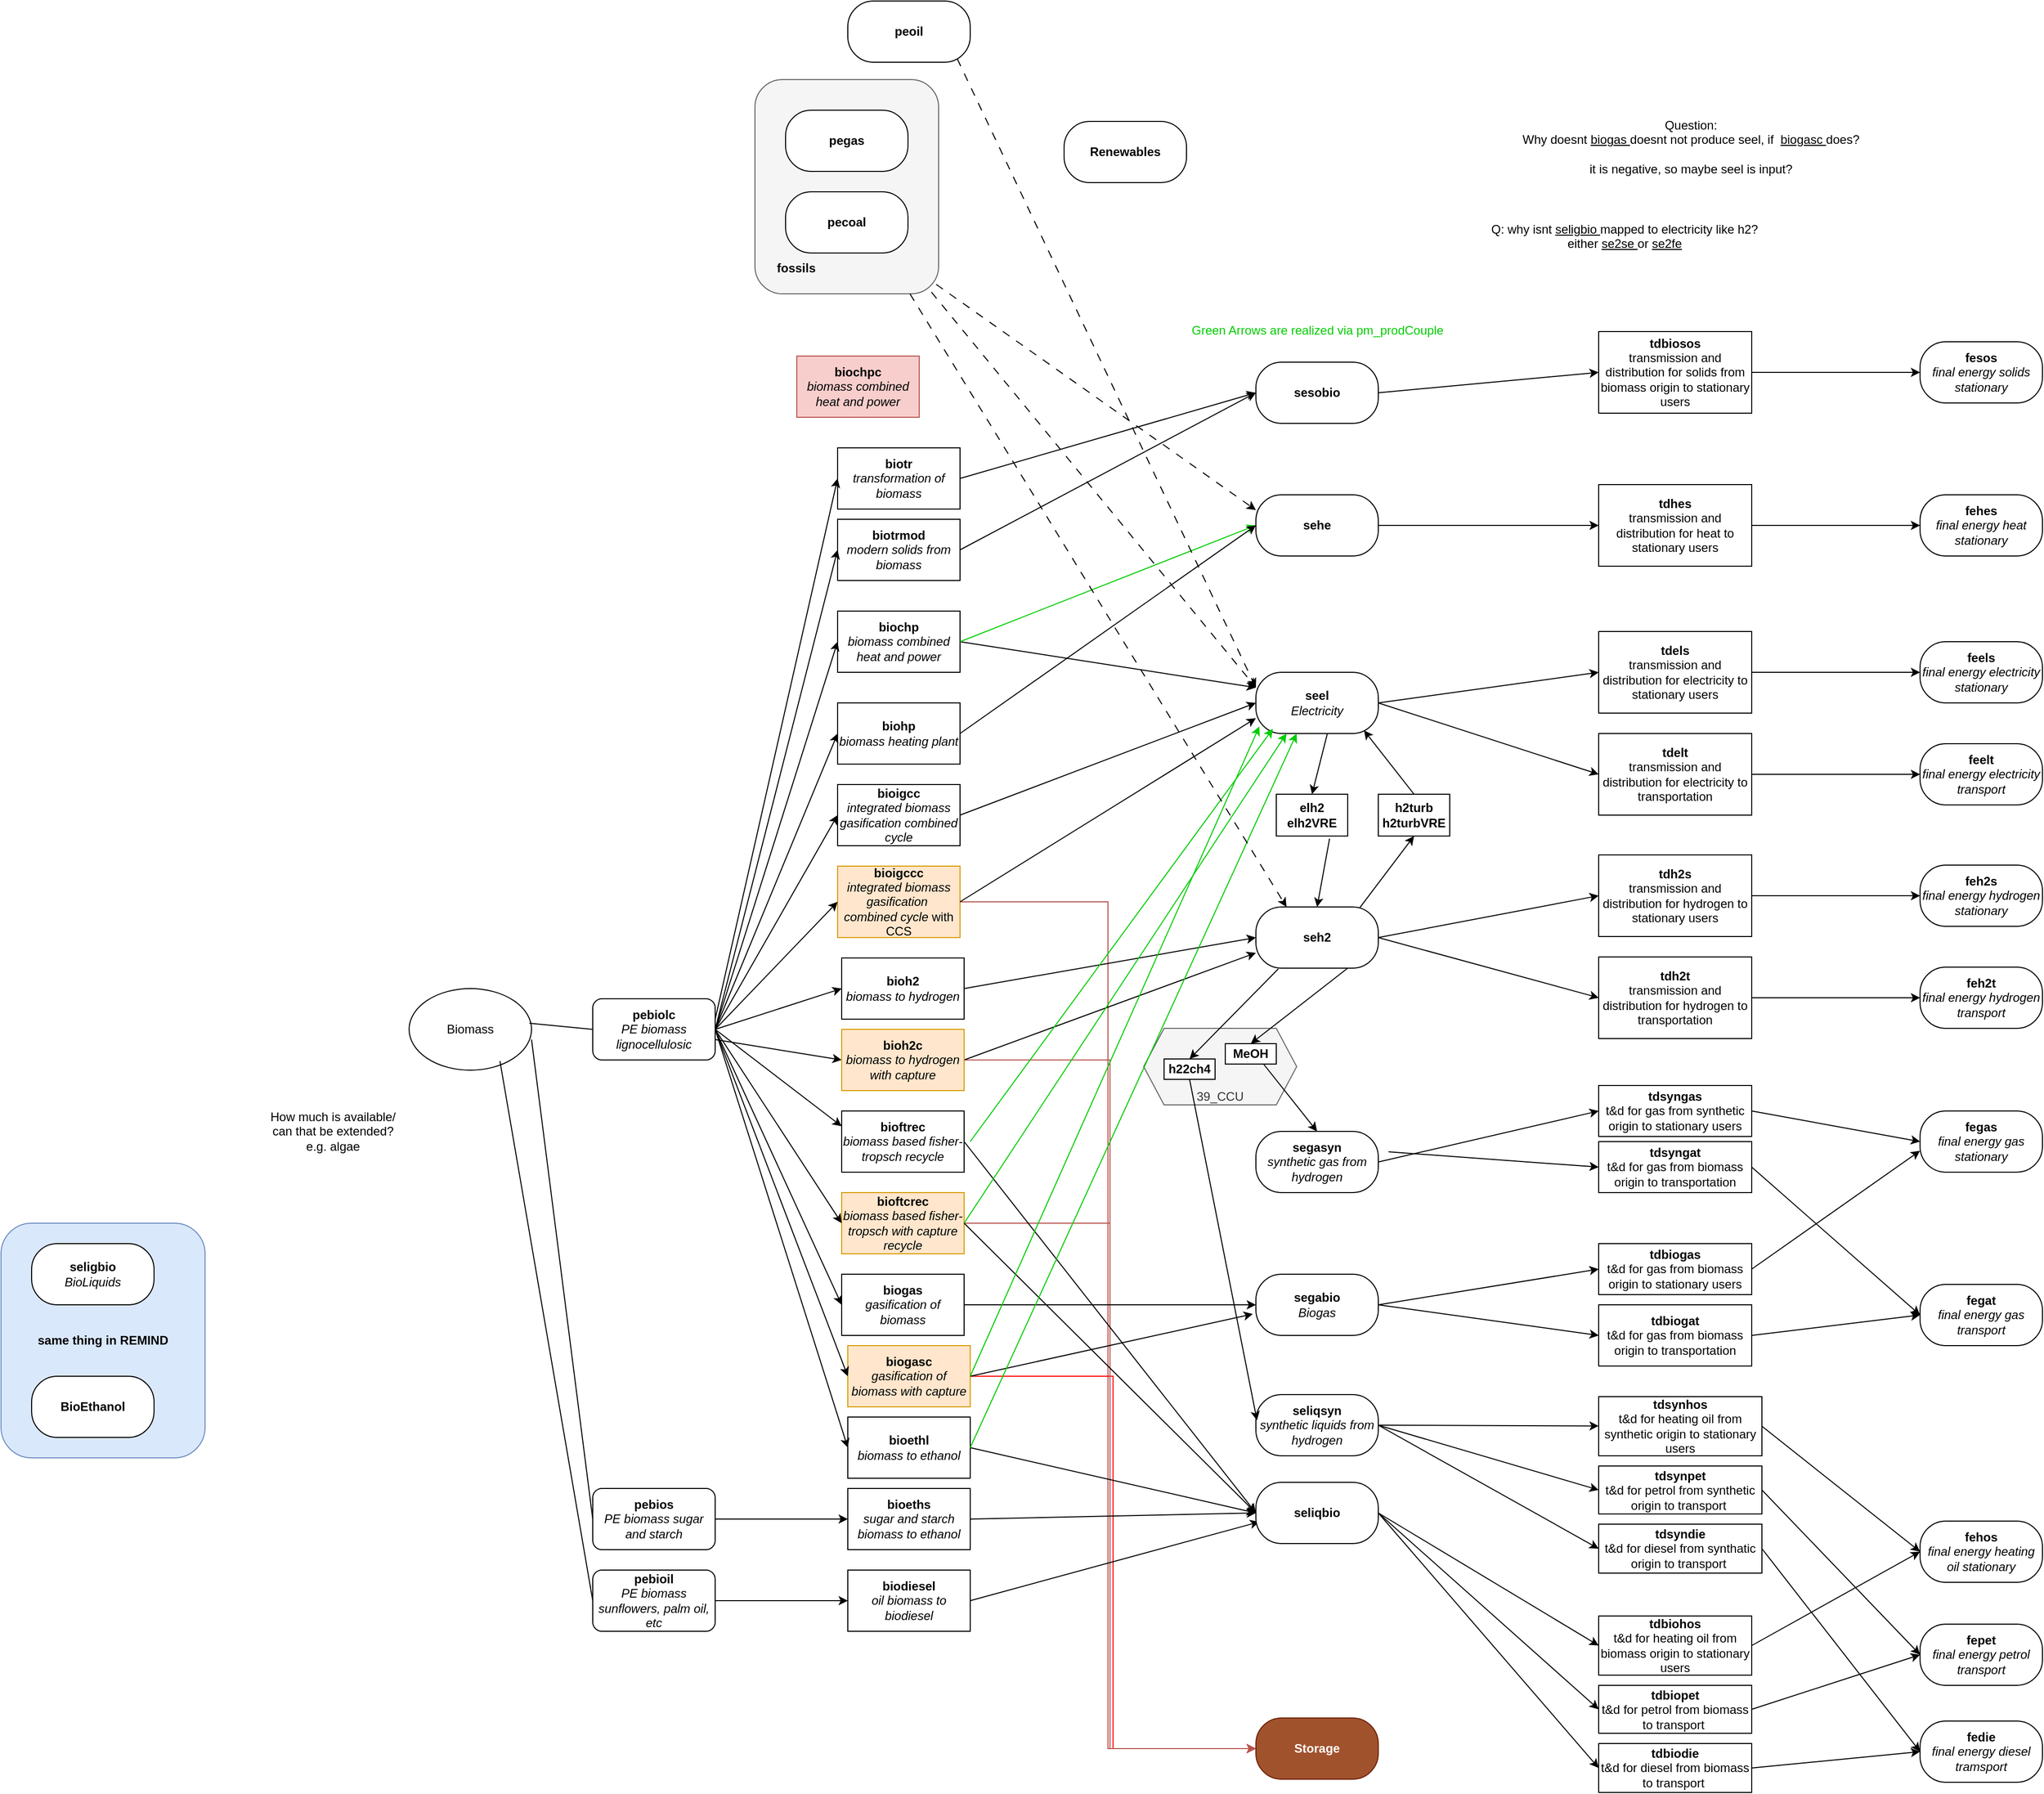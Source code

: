 <mxfile version="26.0.10">
  <diagram name="Page-1" id="eDV8SX7Py_5U0qgdYviv">
    <mxGraphModel dx="2420" dy="1998" grid="0" gridSize="10" guides="1" tooltips="1" connect="1" arrows="1" fold="1" page="1" pageScale="1" pageWidth="827" pageHeight="1169" math="0" shadow="0">
      <root>
        <mxCell id="0" />
        <mxCell id="1" parent="0" />
        <mxCell id="tuqhchLpnmEP1XB31pi5-4" value="" style="group" vertex="1" connectable="0" parent="1">
          <mxGeometry x="590" y="549" width="150" height="75" as="geometry" />
        </mxCell>
        <mxCell id="tuqhchLpnmEP1XB31pi5-1" value="&lt;div&gt;&lt;br&gt;&lt;/div&gt;&lt;div&gt;&lt;br&gt;&lt;/div&gt;&lt;div&gt;&lt;br&gt;&lt;/div&gt;&lt;div&gt;&lt;br&gt;&lt;/div&gt;&lt;div&gt;39_CCU&lt;/div&gt;" style="shape=hexagon;perimeter=hexagonPerimeter2;whiteSpace=wrap;html=1;fixedSize=1;fillColor=#f5f5f5;fontColor=#333333;strokeColor=#666666;" vertex="1" parent="tuqhchLpnmEP1XB31pi5-4">
          <mxGeometry width="150" height="75" as="geometry" />
        </mxCell>
        <mxCell id="iEI0yCXBp9q3wTznUn6e-89" value="&lt;b&gt;MeOH&lt;/b&gt;" style="rounded=0;whiteSpace=wrap;html=1;" parent="tuqhchLpnmEP1XB31pi5-4" vertex="1">
          <mxGeometry x="80" y="15" width="50" height="20" as="geometry" />
        </mxCell>
        <mxCell id="iEI0yCXBp9q3wTznUn6e-91" value="&lt;b&gt;h22ch4&lt;/b&gt;" style="rounded=0;whiteSpace=wrap;html=1;" parent="tuqhchLpnmEP1XB31pi5-4" vertex="1">
          <mxGeometry x="20" y="30" width="50" height="20" as="geometry" />
        </mxCell>
        <mxCell id="kA_MEhKZ3YkUK80qGbSi-11" value="&lt;div&gt;How much is available/&lt;/div&gt;&lt;div&gt;can that be extended?&lt;/div&gt;&lt;div&gt;e.g. algae&lt;br&gt;&lt;/div&gt;" style="text;html=1;align=center;verticalAlign=middle;resizable=0;points=[];autosize=1;strokeColor=none;fillColor=none;" parent="1" vertex="1">
          <mxGeometry x="-280" y="620" width="150" height="60" as="geometry" />
        </mxCell>
        <mxCell id="CYeb9MCEzgAZB4m-Lx6s-2" value="Biomass" style="ellipse;whiteSpace=wrap;html=1;" parent="1" vertex="1">
          <mxGeometry x="-130" y="510" width="120" height="80" as="geometry" />
        </mxCell>
        <mxCell id="CYeb9MCEzgAZB4m-Lx6s-3" value="&lt;div&gt;&lt;b&gt;biochp&lt;/b&gt;&lt;/div&gt;&lt;div&gt;&lt;i&gt;biomass combined heat and power&lt;b&gt;&lt;br&gt;&lt;/b&gt;&lt;/i&gt;&lt;/div&gt;" style="rounded=0;whiteSpace=wrap;html=1;" parent="1" vertex="1">
          <mxGeometry x="290" y="140" width="120" height="60" as="geometry" />
        </mxCell>
        <mxCell id="CYeb9MCEzgAZB4m-Lx6s-4" value="&lt;div&gt;&lt;b&gt;seel&lt;/b&gt;&lt;/div&gt;&lt;div&gt;&lt;i&gt;Electricity&lt;b&gt;&lt;br&gt;&lt;/b&gt;&lt;/i&gt;&lt;/div&gt;" style="rounded=1;whiteSpace=wrap;html=1;arcSize=42;" parent="1" vertex="1">
          <mxGeometry x="700" y="200" width="120" height="60" as="geometry" />
        </mxCell>
        <mxCell id="CYeb9MCEzgAZB4m-Lx6s-5" value="&lt;b&gt;sehe&lt;/b&gt;" style="rounded=1;whiteSpace=wrap;html=1;arcSize=42;" parent="1" vertex="1">
          <mxGeometry x="700" y="26" width="120" height="60" as="geometry" />
        </mxCell>
        <mxCell id="CYeb9MCEzgAZB4m-Lx6s-6" value="&lt;div&gt;&lt;b&gt;biohp&lt;/b&gt;&lt;/div&gt;&lt;div&gt;&lt;i&gt;biomass heating plant&lt;b&gt;&lt;br&gt;&lt;/b&gt;&lt;/i&gt;&lt;/div&gt;" style="rounded=0;whiteSpace=wrap;html=1;" parent="1" vertex="1">
          <mxGeometry x="290" y="230" width="120" height="60" as="geometry" />
        </mxCell>
        <mxCell id="CYeb9MCEzgAZB4m-Lx6s-7" value="&lt;div&gt;&lt;b&gt;bioigcc&lt;/b&gt;&lt;/div&gt;&lt;div&gt;&lt;i&gt;integrated biomass gasification combined cycle&lt;b&gt;&lt;br&gt;&lt;/b&gt;&lt;/i&gt;&lt;/div&gt;" style="rounded=0;whiteSpace=wrap;html=1;" parent="1" vertex="1">
          <mxGeometry x="290" y="310" width="120" height="60" as="geometry" />
        </mxCell>
        <mxCell id="CYeb9MCEzgAZB4m-Lx6s-36" style="edgeStyle=orthogonalEdgeStyle;rounded=0;orthogonalLoop=1;jettySize=auto;html=1;entryX=0;entryY=0.5;entryDx=0;entryDy=0;fillColor=#f8cecc;strokeColor=#b85450;" parent="1" source="CYeb9MCEzgAZB4m-Lx6s-8" target="CYeb9MCEzgAZB4m-Lx6s-23" edge="1">
          <mxGeometry relative="1" as="geometry" />
        </mxCell>
        <mxCell id="CYeb9MCEzgAZB4m-Lx6s-8" value="&lt;div&gt;&lt;b&gt;bioigccc&lt;/b&gt;&lt;/div&gt;&lt;div&gt;&lt;i&gt;integrated biomass gasification&amp;nbsp; combined cycle&lt;b&gt; &lt;/b&gt;&lt;/i&gt;with CCS&lt;i&gt;&lt;b&gt;&lt;br&gt;&lt;/b&gt;&lt;/i&gt;&lt;/div&gt;" style="rounded=0;whiteSpace=wrap;html=1;fillColor=#ffe6cc;strokeColor=#d79b00;" parent="1" vertex="1">
          <mxGeometry x="290" y="390" width="120" height="70" as="geometry" />
        </mxCell>
        <mxCell id="CYeb9MCEzgAZB4m-Lx6s-9" value="&lt;div&gt;&lt;b&gt;biogas&lt;/b&gt;&lt;/div&gt;&lt;div&gt;&lt;i&gt;gasification of biomass &lt;/i&gt;&lt;i&gt;&lt;b&gt;&lt;br&gt;&lt;/b&gt;&lt;/i&gt;&lt;/div&gt;" style="rounded=0;whiteSpace=wrap;html=1;" parent="1" vertex="1">
          <mxGeometry x="294" y="790" width="120" height="60" as="geometry" />
        </mxCell>
        <mxCell id="CYeb9MCEzgAZB4m-Lx6s-39" style="edgeStyle=orthogonalEdgeStyle;rounded=0;orthogonalLoop=1;jettySize=auto;html=1;entryX=0;entryY=0.5;entryDx=0;entryDy=0;fillColor=#f8cecc;strokeColor=#b85450;" parent="1" source="CYeb9MCEzgAZB4m-Lx6s-15" target="CYeb9MCEzgAZB4m-Lx6s-23" edge="1">
          <mxGeometry relative="1" as="geometry" />
        </mxCell>
        <mxCell id="iEI0yCXBp9q3wTznUn6e-35" style="edgeStyle=orthogonalEdgeStyle;rounded=0;orthogonalLoop=1;jettySize=auto;html=1;entryX=0;entryY=0.5;entryDx=0;entryDy=0;strokeColor=#FF0000;" parent="1" source="CYeb9MCEzgAZB4m-Lx6s-10" target="CYeb9MCEzgAZB4m-Lx6s-23" edge="1">
          <mxGeometry relative="1" as="geometry" />
        </mxCell>
        <mxCell id="CYeb9MCEzgAZB4m-Lx6s-10" value="&lt;div&gt;&lt;b&gt;biogasc&lt;/b&gt;&lt;/div&gt;&lt;div&gt;&lt;i&gt;gasification of biomass with capture&lt;b&gt;&lt;br&gt;&lt;/b&gt;&lt;/i&gt;&lt;/div&gt;" style="rounded=0;whiteSpace=wrap;html=1;fillColor=#ffe6cc;strokeColor=#d79b00;" parent="1" vertex="1">
          <mxGeometry x="300" y="860" width="120" height="60" as="geometry" />
        </mxCell>
        <mxCell id="CYeb9MCEzgAZB4m-Lx6s-11" value="&lt;div&gt;&lt;b&gt;bioftrec&lt;/b&gt;&lt;/div&gt;&lt;div&gt;&lt;i&gt;biomass based fisher-tropsch recycle&lt;b&gt;&lt;br&gt;&lt;/b&gt;&lt;/i&gt;&lt;/div&gt;" style="rounded=0;whiteSpace=wrap;html=1;" parent="1" vertex="1">
          <mxGeometry x="294" y="630" width="120" height="60" as="geometry" />
        </mxCell>
        <mxCell id="CYeb9MCEzgAZB4m-Lx6s-43" style="edgeStyle=orthogonalEdgeStyle;rounded=0;orthogonalLoop=1;jettySize=auto;html=1;entryX=0;entryY=0.5;entryDx=0;entryDy=0;fillColor=#f8cecc;strokeColor=#b85450;" parent="1" source="CYeb9MCEzgAZB4m-Lx6s-13" target="CYeb9MCEzgAZB4m-Lx6s-23" edge="1">
          <mxGeometry relative="1" as="geometry" />
        </mxCell>
        <mxCell id="CYeb9MCEzgAZB4m-Lx6s-13" value="&lt;div&gt;&lt;b&gt;bioftcrec&lt;/b&gt;&lt;/div&gt;&lt;div&gt;&lt;i&gt;biomass based fisher-tropsch with capture recycle&lt;b&gt;&lt;br&gt;&lt;/b&gt;&lt;/i&gt;&lt;/div&gt;" style="rounded=0;whiteSpace=wrap;html=1;fillColor=#ffe6cc;strokeColor=#d79b00;" parent="1" vertex="1">
          <mxGeometry x="294" y="710" width="120" height="60" as="geometry" />
        </mxCell>
        <mxCell id="CYeb9MCEzgAZB4m-Lx6s-14" value="&lt;div&gt;&lt;b&gt;bioh2&lt;/b&gt;&lt;/div&gt;&lt;div&gt;&lt;i&gt;biomass to hydrogen &lt;b&gt;&lt;br&gt;&lt;/b&gt;&lt;/i&gt;&lt;/div&gt;" style="rounded=0;whiteSpace=wrap;html=1;" parent="1" vertex="1">
          <mxGeometry x="294" y="480" width="120" height="60" as="geometry" />
        </mxCell>
        <mxCell id="CYeb9MCEzgAZB4m-Lx6s-45" style="edgeStyle=orthogonalEdgeStyle;rounded=0;orthogonalLoop=1;jettySize=auto;html=1;entryX=0;entryY=0.5;entryDx=0;entryDy=0;fillColor=#f8cecc;strokeColor=#b85450;" parent="1" source="CYeb9MCEzgAZB4m-Lx6s-15" target="CYeb9MCEzgAZB4m-Lx6s-23" edge="1">
          <mxGeometry relative="1" as="geometry" />
        </mxCell>
        <mxCell id="CYeb9MCEzgAZB4m-Lx6s-16" value="&lt;div&gt;&lt;b&gt;bioethl&lt;/b&gt;&lt;/div&gt;&lt;div&gt;&lt;i&gt;biomass to ethanol&lt;b&gt;&lt;br&gt;&lt;/b&gt;&lt;/i&gt;&lt;/div&gt;" style="rounded=0;whiteSpace=wrap;html=1;" parent="1" vertex="1">
          <mxGeometry x="300" y="930" width="120" height="60" as="geometry" />
        </mxCell>
        <mxCell id="CYeb9MCEzgAZB4m-Lx6s-17" value="&lt;div&gt;&lt;b&gt;bioeths&lt;/b&gt;&lt;/div&gt;&lt;div&gt;&lt;i&gt;sugar and starch biomass to ethanol&lt;b&gt;&lt;br&gt;&lt;/b&gt;&lt;/i&gt;&lt;/div&gt;" style="rounded=0;whiteSpace=wrap;html=1;" parent="1" vertex="1">
          <mxGeometry x="300" y="1000" width="120" height="60" as="geometry" />
        </mxCell>
        <mxCell id="CYeb9MCEzgAZB4m-Lx6s-18" value="&lt;div&gt;&lt;b&gt;biodiesel&lt;/b&gt;&lt;/div&gt;&lt;div&gt;&lt;i&gt;oil biomass to biodiesel&lt;b&gt;&lt;br&gt;&lt;/b&gt;&lt;/i&gt;&lt;/div&gt;" style="rounded=0;whiteSpace=wrap;html=1;" parent="1" vertex="1">
          <mxGeometry x="300" y="1080" width="120" height="60" as="geometry" />
        </mxCell>
        <mxCell id="CYeb9MCEzgAZB4m-Lx6s-19" value="&lt;div&gt;&lt;b&gt;segabio&lt;/b&gt;&lt;/div&gt;&lt;div&gt;&lt;i&gt;Biogas&lt;/i&gt;&lt;/div&gt;" style="rounded=1;whiteSpace=wrap;html=1;arcSize=42;" parent="1" vertex="1">
          <mxGeometry x="700" y="790" width="120" height="60" as="geometry" />
        </mxCell>
        <mxCell id="CYeb9MCEzgAZB4m-Lx6s-22" value="&lt;b&gt;seh2&lt;/b&gt;" style="rounded=1;whiteSpace=wrap;html=1;arcSize=42;" parent="1" vertex="1">
          <mxGeometry x="700" y="430" width="120" height="60" as="geometry" />
        </mxCell>
        <mxCell id="CYeb9MCEzgAZB4m-Lx6s-23" value="&lt;b&gt;Storage&lt;/b&gt;" style="rounded=1;whiteSpace=wrap;html=1;arcSize=42;fillColor=#a0522d;fontColor=#ffffff;strokeColor=#6D1F00;" parent="1" vertex="1">
          <mxGeometry x="700" y="1225" width="120" height="60" as="geometry" />
        </mxCell>
        <mxCell id="CYeb9MCEzgAZB4m-Lx6s-29" value="" style="endArrow=classic;html=1;rounded=0;exitX=1;exitY=0.5;exitDx=0;exitDy=0;entryX=0;entryY=0.25;entryDx=0;entryDy=0;" parent="1" source="CYeb9MCEzgAZB4m-Lx6s-3" target="CYeb9MCEzgAZB4m-Lx6s-4" edge="1">
          <mxGeometry width="50" height="50" relative="1" as="geometry">
            <mxPoint x="390" y="530" as="sourcePoint" />
            <mxPoint x="440" y="480" as="targetPoint" />
          </mxGeometry>
        </mxCell>
        <mxCell id="CYeb9MCEzgAZB4m-Lx6s-30" value="" style="endArrow=classic;html=1;rounded=0;entryX=0;entryY=0.5;entryDx=0;entryDy=0;exitX=1;exitY=0.5;exitDx=0;exitDy=0;strokeColor=#00CC00;" parent="1" source="CYeb9MCEzgAZB4m-Lx6s-3" target="CYeb9MCEzgAZB4m-Lx6s-5" edge="1">
          <mxGeometry width="50" height="50" relative="1" as="geometry">
            <mxPoint x="420" y="180" as="sourcePoint" />
            <mxPoint x="700" y="160" as="targetPoint" />
          </mxGeometry>
        </mxCell>
        <mxCell id="CYeb9MCEzgAZB4m-Lx6s-32" value="" style="endArrow=classic;html=1;rounded=0;entryX=0;entryY=0.5;entryDx=0;entryDy=0;exitX=1;exitY=0.5;exitDx=0;exitDy=0;" parent="1" source="CYeb9MCEzgAZB4m-Lx6s-6" target="CYeb9MCEzgAZB4m-Lx6s-5" edge="1">
          <mxGeometry width="50" height="50" relative="1" as="geometry">
            <mxPoint x="420" y="180" as="sourcePoint" />
            <mxPoint x="710" y="310" as="targetPoint" />
          </mxGeometry>
        </mxCell>
        <mxCell id="CYeb9MCEzgAZB4m-Lx6s-33" value="" style="endArrow=classic;html=1;rounded=0;entryX=0;entryY=0.5;entryDx=0;entryDy=0;exitX=1;exitY=0.5;exitDx=0;exitDy=0;" parent="1" target="CYeb9MCEzgAZB4m-Lx6s-4" edge="1">
          <mxGeometry width="50" height="50" relative="1" as="geometry">
            <mxPoint x="410" y="340" as="sourcePoint" />
            <mxPoint x="700" y="380" as="targetPoint" />
          </mxGeometry>
        </mxCell>
        <mxCell id="CYeb9MCEzgAZB4m-Lx6s-34" value="" style="endArrow=classic;html=1;rounded=0;entryX=0;entryY=0.75;entryDx=0;entryDy=0;exitX=1;exitY=0.5;exitDx=0;exitDy=0;" parent="1" source="CYeb9MCEzgAZB4m-Lx6s-8" target="CYeb9MCEzgAZB4m-Lx6s-4" edge="1">
          <mxGeometry width="50" height="50" relative="1" as="geometry">
            <mxPoint x="420" y="350" as="sourcePoint" />
            <mxPoint x="700" y="175" as="targetPoint" />
          </mxGeometry>
        </mxCell>
        <mxCell id="CYeb9MCEzgAZB4m-Lx6s-37" value="" style="endArrow=classic;html=1;rounded=0;entryX=0;entryY=0.5;entryDx=0;entryDy=0;exitX=1;exitY=0.5;exitDx=0;exitDy=0;" parent="1" source="CYeb9MCEzgAZB4m-Lx6s-9" target="CYeb9MCEzgAZB4m-Lx6s-19" edge="1">
          <mxGeometry width="50" height="50" relative="1" as="geometry">
            <mxPoint x="420" y="435" as="sourcePoint" />
            <mxPoint x="710" y="185" as="targetPoint" />
          </mxGeometry>
        </mxCell>
        <mxCell id="CYeb9MCEzgAZB4m-Lx6s-38" value="" style="endArrow=classic;html=1;rounded=0;exitX=1;exitY=0.5;exitDx=0;exitDy=0;entryX=-0.025;entryY=0.65;entryDx=0;entryDy=0;entryPerimeter=0;" parent="1" source="CYeb9MCEzgAZB4m-Lx6s-10" target="CYeb9MCEzgAZB4m-Lx6s-19" edge="1">
          <mxGeometry width="50" height="50" relative="1" as="geometry">
            <mxPoint x="420" y="510" as="sourcePoint" />
            <mxPoint x="620" y="570" as="targetPoint" />
          </mxGeometry>
        </mxCell>
        <mxCell id="CYeb9MCEzgAZB4m-Lx6s-41" value="" style="endArrow=classic;html=1;rounded=0;entryX=0;entryY=0.5;entryDx=0;entryDy=0;exitX=1;exitY=0.5;exitDx=0;exitDy=0;" parent="1" source="CYeb9MCEzgAZB4m-Lx6s-11" target="iEI0yCXBp9q3wTznUn6e-5" edge="1">
          <mxGeometry width="50" height="50" relative="1" as="geometry">
            <mxPoint x="420" y="670" as="sourcePoint" />
            <mxPoint x="690" y="870" as="targetPoint" />
          </mxGeometry>
        </mxCell>
        <mxCell id="CYeb9MCEzgAZB4m-Lx6s-42" value="" style="endArrow=classic;html=1;rounded=0;exitX=1;exitY=0.5;exitDx=0;exitDy=0;entryX=0;entryY=0.5;entryDx=0;entryDy=0;" parent="1" source="CYeb9MCEzgAZB4m-Lx6s-13" target="iEI0yCXBp9q3wTznUn6e-5" edge="1">
          <mxGeometry width="50" height="50" relative="1" as="geometry">
            <mxPoint x="424" y="670" as="sourcePoint" />
            <mxPoint x="690" y="850" as="targetPoint" />
          </mxGeometry>
        </mxCell>
        <mxCell id="CYeb9MCEzgAZB4m-Lx6s-44" value="" style="endArrow=classic;html=1;rounded=0;exitX=1;exitY=0.5;exitDx=0;exitDy=0;entryX=0;entryY=0.5;entryDx=0;entryDy=0;" parent="1" source="CYeb9MCEzgAZB4m-Lx6s-14" target="CYeb9MCEzgAZB4m-Lx6s-22" edge="1">
          <mxGeometry width="50" height="50" relative="1" as="geometry">
            <mxPoint x="390" y="770" as="sourcePoint" />
            <mxPoint x="440" y="720" as="targetPoint" />
          </mxGeometry>
        </mxCell>
        <mxCell id="CYeb9MCEzgAZB4m-Lx6s-46" value="" style="endArrow=classic;html=1;rounded=0;exitX=1;exitY=0.5;exitDx=0;exitDy=0;entryX=0;entryY=0.5;entryDx=0;entryDy=0;" parent="1" source="CYeb9MCEzgAZB4m-Lx6s-16" target="iEI0yCXBp9q3wTznUn6e-5" edge="1">
          <mxGeometry width="50" height="50" relative="1" as="geometry">
            <mxPoint x="440" y="970" as="sourcePoint" />
            <mxPoint x="690" y="980" as="targetPoint" />
          </mxGeometry>
        </mxCell>
        <mxCell id="CYeb9MCEzgAZB4m-Lx6s-47" value="" style="endArrow=classic;html=1;rounded=0;exitX=1;exitY=0.5;exitDx=0;exitDy=0;entryX=0;entryY=0.5;entryDx=0;entryDy=0;" parent="1" source="CYeb9MCEzgAZB4m-Lx6s-17" target="iEI0yCXBp9q3wTznUn6e-5" edge="1">
          <mxGeometry width="50" height="50" relative="1" as="geometry">
            <mxPoint x="430" y="970" as="sourcePoint" />
            <mxPoint x="690" y="980" as="targetPoint" />
          </mxGeometry>
        </mxCell>
        <mxCell id="CYeb9MCEzgAZB4m-Lx6s-48" value="" style="endArrow=classic;html=1;rounded=0;exitX=1;exitY=0.5;exitDx=0;exitDy=0;entryX=0.028;entryY=0.646;entryDx=0;entryDy=0;entryPerimeter=0;" parent="1" source="CYeb9MCEzgAZB4m-Lx6s-18" target="iEI0yCXBp9q3wTznUn6e-5" edge="1">
          <mxGeometry width="50" height="50" relative="1" as="geometry">
            <mxPoint x="440" y="1120" as="sourcePoint" />
            <mxPoint x="690" y="885" as="targetPoint" />
          </mxGeometry>
        </mxCell>
        <mxCell id="CYeb9MCEzgAZB4m-Lx6s-49" value="&lt;div&gt;&lt;b&gt;pebiolc&lt;/b&gt;&lt;/div&gt;&lt;div&gt;&lt;i&gt;PE biomass lignocellulosic&lt;/i&gt;&lt;br&gt;&lt;/div&gt;" style="rounded=1;whiteSpace=wrap;html=1;" parent="1" vertex="1">
          <mxGeometry x="50" y="520" width="120" height="60" as="geometry" />
        </mxCell>
        <mxCell id="CYeb9MCEzgAZB4m-Lx6s-50" value="&lt;div&gt;&lt;b&gt;pebios&lt;/b&gt;&lt;/div&gt;&lt;div&gt;&lt;i&gt;PE biomass sugar and starch&lt;/i&gt;&lt;br&gt;&lt;/div&gt;" style="rounded=1;whiteSpace=wrap;html=1;" parent="1" vertex="1">
          <mxGeometry x="50" y="1000" width="120" height="60" as="geometry" />
        </mxCell>
        <mxCell id="CYeb9MCEzgAZB4m-Lx6s-51" value="&lt;div&gt;&lt;b&gt;pebioil&lt;/b&gt;&lt;/div&gt;&lt;div&gt;&lt;i&gt;PE biomass sunflowers, palm oil, etc&lt;b&gt;&lt;br&gt;&lt;/b&gt;&lt;/i&gt;&lt;/div&gt;" style="rounded=1;whiteSpace=wrap;html=1;" parent="1" vertex="1">
          <mxGeometry x="50" y="1080" width="120" height="60" as="geometry" />
        </mxCell>
        <mxCell id="CYeb9MCEzgAZB4m-Lx6s-52" value="" style="endArrow=none;html=1;rounded=0;entryX=0;entryY=0.5;entryDx=0;entryDy=0;exitX=0.983;exitY=0.425;exitDx=0;exitDy=0;exitPerimeter=0;" parent="1" source="CYeb9MCEzgAZB4m-Lx6s-2" target="CYeb9MCEzgAZB4m-Lx6s-49" edge="1">
          <mxGeometry width="50" height="50" relative="1" as="geometry">
            <mxPoint x="390" y="680" as="sourcePoint" />
            <mxPoint x="440" y="630" as="targetPoint" />
          </mxGeometry>
        </mxCell>
        <mxCell id="CYeb9MCEzgAZB4m-Lx6s-53" value="" style="endArrow=none;html=1;rounded=0;entryX=0;entryY=0.5;entryDx=0;entryDy=0;exitX=0.742;exitY=0.888;exitDx=0;exitDy=0;exitPerimeter=0;" parent="1" source="CYeb9MCEzgAZB4m-Lx6s-2" target="CYeb9MCEzgAZB4m-Lx6s-51" edge="1">
          <mxGeometry width="50" height="50" relative="1" as="geometry">
            <mxPoint x="-18" y="532" as="sourcePoint" />
            <mxPoint x="50" y="470" as="targetPoint" />
          </mxGeometry>
        </mxCell>
        <mxCell id="CYeb9MCEzgAZB4m-Lx6s-54" value="" style="endArrow=none;html=1;rounded=0;entryX=0;entryY=0.5;entryDx=0;entryDy=0;exitX=1;exitY=0.625;exitDx=0;exitDy=0;exitPerimeter=0;" parent="1" source="CYeb9MCEzgAZB4m-Lx6s-2" target="CYeb9MCEzgAZB4m-Lx6s-50" edge="1">
          <mxGeometry width="50" height="50" relative="1" as="geometry">
            <mxPoint x="-18" y="588" as="sourcePoint" />
            <mxPoint x="50" y="700" as="targetPoint" />
          </mxGeometry>
        </mxCell>
        <mxCell id="CYeb9MCEzgAZB4m-Lx6s-55" value="&lt;div&gt;&lt;b&gt;biochpc&lt;/b&gt;&lt;/div&gt;&lt;div&gt;&lt;i&gt;biomass combined heat and power&lt;b&gt;&lt;br&gt;&lt;/b&gt;&lt;/i&gt;&lt;/div&gt;" style="rounded=0;whiteSpace=wrap;html=1;fillColor=#f8cecc;strokeColor=#b85450;" parent="1" vertex="1">
          <mxGeometry x="250" y="-110" width="120" height="60" as="geometry" />
        </mxCell>
        <mxCell id="nlddj8-GDozJLYV9yzYq-3" value="" style="endArrow=classic;html=1;rounded=0;exitX=1;exitY=0.5;exitDx=0;exitDy=0;entryX=0;entryY=0.5;entryDx=0;entryDy=0;" parent="1" source="CYeb9MCEzgAZB4m-Lx6s-50" target="CYeb9MCEzgAZB4m-Lx6s-17" edge="1">
          <mxGeometry width="50" height="50" relative="1" as="geometry">
            <mxPoint x="540" y="810" as="sourcePoint" />
            <mxPoint x="590" y="760" as="targetPoint" />
          </mxGeometry>
        </mxCell>
        <mxCell id="nlddj8-GDozJLYV9yzYq-4" value="" style="endArrow=classic;html=1;rounded=0;exitX=1;exitY=0.5;exitDx=0;exitDy=0;entryX=0;entryY=0.5;entryDx=0;entryDy=0;" parent="1" source="CYeb9MCEzgAZB4m-Lx6s-51" target="CYeb9MCEzgAZB4m-Lx6s-18" edge="1">
          <mxGeometry width="50" height="50" relative="1" as="geometry">
            <mxPoint x="540" y="810" as="sourcePoint" />
            <mxPoint x="590" y="760" as="targetPoint" />
          </mxGeometry>
        </mxCell>
        <mxCell id="nlddj8-GDozJLYV9yzYq-5" value="" style="endArrow=classic;html=1;rounded=0;exitX=1;exitY=0.5;exitDx=0;exitDy=0;entryX=0;entryY=0.5;entryDx=0;entryDy=0;" parent="1" source="CYeb9MCEzgAZB4m-Lx6s-49" target="CYeb9MCEzgAZB4m-Lx6s-10" edge="1">
          <mxGeometry width="50" height="50" relative="1" as="geometry">
            <mxPoint x="540" y="510" as="sourcePoint" />
            <mxPoint x="590" y="460" as="targetPoint" />
          </mxGeometry>
        </mxCell>
        <mxCell id="nlddj8-GDozJLYV9yzYq-6" value="" style="endArrow=classic;html=1;rounded=0;exitX=1;exitY=0.5;exitDx=0;exitDy=0;entryX=0;entryY=0.5;entryDx=0;entryDy=0;" parent="1" target="CYeb9MCEzgAZB4m-Lx6s-3" edge="1">
          <mxGeometry width="50" height="50" relative="1" as="geometry">
            <mxPoint x="170" y="550" as="sourcePoint" />
            <mxPoint x="290" y="580" as="targetPoint" />
          </mxGeometry>
        </mxCell>
        <mxCell id="nlddj8-GDozJLYV9yzYq-7" value="" style="endArrow=classic;html=1;rounded=0;entryX=0;entryY=0.5;entryDx=0;entryDy=0;" parent="1" target="CYeb9MCEzgAZB4m-Lx6s-6" edge="1">
          <mxGeometry width="50" height="50" relative="1" as="geometry">
            <mxPoint x="170" y="550" as="sourcePoint" />
            <mxPoint x="280" y="260" as="targetPoint" />
          </mxGeometry>
        </mxCell>
        <mxCell id="nlddj8-GDozJLYV9yzYq-8" value="" style="endArrow=classic;html=1;rounded=0;exitX=1;exitY=0.5;exitDx=0;exitDy=0;entryX=0;entryY=0.5;entryDx=0;entryDy=0;" parent="1" source="CYeb9MCEzgAZB4m-Lx6s-49" target="CYeb9MCEzgAZB4m-Lx6s-7" edge="1">
          <mxGeometry width="50" height="50" relative="1" as="geometry">
            <mxPoint x="190" y="570" as="sourcePoint" />
            <mxPoint x="300" y="270" as="targetPoint" />
          </mxGeometry>
        </mxCell>
        <mxCell id="nlddj8-GDozJLYV9yzYq-9" value="" style="endArrow=classic;html=1;rounded=0;exitX=1;exitY=0.5;exitDx=0;exitDy=0;entryX=0;entryY=0.5;entryDx=0;entryDy=0;" parent="1" source="CYeb9MCEzgAZB4m-Lx6s-49" target="CYeb9MCEzgAZB4m-Lx6s-8" edge="1">
          <mxGeometry width="50" height="50" relative="1" as="geometry">
            <mxPoint x="180" y="560" as="sourcePoint" />
            <mxPoint x="300" y="350" as="targetPoint" />
          </mxGeometry>
        </mxCell>
        <mxCell id="nlddj8-GDozJLYV9yzYq-10" value="" style="endArrow=classic;html=1;rounded=0;exitX=1;exitY=0.5;exitDx=0;exitDy=0;entryX=0;entryY=0.5;entryDx=0;entryDy=0;" parent="1" source="CYeb9MCEzgAZB4m-Lx6s-49" target="CYeb9MCEzgAZB4m-Lx6s-9" edge="1">
          <mxGeometry width="50" height="50" relative="1" as="geometry">
            <mxPoint x="180" y="560" as="sourcePoint" />
            <mxPoint x="300" y="435" as="targetPoint" />
          </mxGeometry>
        </mxCell>
        <mxCell id="nlddj8-GDozJLYV9yzYq-11" value="" style="endArrow=classic;html=1;rounded=0;entryX=0;entryY=0.25;entryDx=0;entryDy=0;" parent="1" target="CYeb9MCEzgAZB4m-Lx6s-11" edge="1">
          <mxGeometry width="50" height="50" relative="1" as="geometry">
            <mxPoint x="170" y="550" as="sourcePoint" />
            <mxPoint x="300" y="510" as="targetPoint" />
          </mxGeometry>
        </mxCell>
        <mxCell id="nlddj8-GDozJLYV9yzYq-12" value="" style="endArrow=classic;html=1;rounded=0;entryX=0;entryY=0.5;entryDx=0;entryDy=0;" parent="1" target="CYeb9MCEzgAZB4m-Lx6s-13" edge="1">
          <mxGeometry width="50" height="50" relative="1" as="geometry">
            <mxPoint x="170" y="550" as="sourcePoint" />
            <mxPoint x="294" y="645" as="targetPoint" />
          </mxGeometry>
        </mxCell>
        <mxCell id="nlddj8-GDozJLYV9yzYq-13" value="" style="endArrow=classic;html=1;rounded=0;entryX=0;entryY=0.5;entryDx=0;entryDy=0;exitX=1;exitY=0.5;exitDx=0;exitDy=0;" parent="1" source="CYeb9MCEzgAZB4m-Lx6s-49" target="CYeb9MCEzgAZB4m-Lx6s-14" edge="1">
          <mxGeometry width="50" height="50" relative="1" as="geometry">
            <mxPoint x="180" y="560" as="sourcePoint" />
            <mxPoint x="304" y="750" as="targetPoint" />
          </mxGeometry>
        </mxCell>
        <mxCell id="nlddj8-GDozJLYV9yzYq-14" value="" style="endArrow=classic;html=1;rounded=0;entryX=0;entryY=0.5;entryDx=0;entryDy=0;exitX=1;exitY=0.667;exitDx=0;exitDy=0;exitPerimeter=0;" parent="1" source="CYeb9MCEzgAZB4m-Lx6s-49" target="CYeb9MCEzgAZB4m-Lx6s-15" edge="1">
          <mxGeometry width="50" height="50" relative="1" as="geometry">
            <mxPoint x="180" y="560" as="sourcePoint" />
            <mxPoint x="310" y="830" as="targetPoint" />
          </mxGeometry>
        </mxCell>
        <mxCell id="nlddj8-GDozJLYV9yzYq-15" value="" style="endArrow=classic;html=1;rounded=0;entryX=0;entryY=0.5;entryDx=0;entryDy=0;" parent="1" target="CYeb9MCEzgAZB4m-Lx6s-16" edge="1">
          <mxGeometry width="50" height="50" relative="1" as="geometry">
            <mxPoint x="170" y="550" as="sourcePoint" />
            <mxPoint x="310" y="900" as="targetPoint" />
          </mxGeometry>
        </mxCell>
        <mxCell id="nlddj8-GDozJLYV9yzYq-16" value="" style="endArrow=classic;html=1;rounded=0;entryX=0;entryY=0.75;entryDx=0;entryDy=0;exitX=1;exitY=0.5;exitDx=0;exitDy=0;" parent="1" source="CYeb9MCEzgAZB4m-Lx6s-15" target="CYeb9MCEzgAZB4m-Lx6s-22" edge="1">
          <mxGeometry width="50" height="50" relative="1" as="geometry">
            <mxPoint x="430" y="890" as="sourcePoint" />
            <mxPoint x="700" y="760" as="targetPoint" />
          </mxGeometry>
        </mxCell>
        <mxCell id="iEI0yCXBp9q3wTznUn6e-1" value="same thing in REMIND" style="rounded=1;whiteSpace=wrap;html=1;fontStyle=1;fillColor=#dae8fc;strokeColor=#6c8ebf;" parent="1" vertex="1">
          <mxGeometry x="-530" y="740" width="200" height="230" as="geometry" />
        </mxCell>
        <mxCell id="iEI0yCXBp9q3wTznUn6e-2" value="&lt;b&gt;BioEthanol&lt;/b&gt;" style="rounded=1;whiteSpace=wrap;html=1;arcSize=42;" parent="1" vertex="1">
          <mxGeometry x="-500" y="890" width="120" height="60" as="geometry" />
        </mxCell>
        <mxCell id="iEI0yCXBp9q3wTznUn6e-3" value="&lt;b&gt;seligbio&lt;/b&gt;&lt;div&gt;&lt;i&gt;BioLiquids&lt;/i&gt;&lt;/div&gt;" style="rounded=1;whiteSpace=wrap;html=1;arcSize=42;" parent="1" vertex="1">
          <mxGeometry x="-500" y="760" width="120" height="60" as="geometry" />
        </mxCell>
        <mxCell id="iEI0yCXBp9q3wTznUn6e-5" value="&lt;b&gt;seliqbio&lt;/b&gt;" style="rounded=1;whiteSpace=wrap;html=1;arcSize=42;" parent="1" vertex="1">
          <mxGeometry x="700" y="994" width="120" height="60" as="geometry" />
        </mxCell>
        <mxCell id="iEI0yCXBp9q3wTznUn6e-6" value="&lt;b&gt;sesobio&lt;/b&gt;" style="rounded=1;whiteSpace=wrap;html=1;arcSize=42;" parent="1" vertex="1">
          <mxGeometry x="700" y="-104" width="120" height="60" as="geometry" />
        </mxCell>
        <mxCell id="iEI0yCXBp9q3wTznUn6e-7" value="&lt;div&gt;&lt;b&gt;biotr&lt;/b&gt;&lt;/div&gt;&lt;div&gt;&lt;i&gt;transformation of biomass&lt;b&gt;&lt;br&gt;&lt;/b&gt;&lt;/i&gt;&lt;/div&gt;" style="rounded=0;whiteSpace=wrap;html=1;" parent="1" vertex="1">
          <mxGeometry x="290" y="-20" width="120" height="60" as="geometry" />
        </mxCell>
        <mxCell id="iEI0yCXBp9q3wTznUn6e-9" value="&lt;div&gt;&lt;b&gt;biotrmod&lt;/b&gt;&lt;/div&gt;&lt;div&gt;&lt;i&gt;modern solids from biomass&lt;b&gt;&lt;br&gt;&lt;/b&gt;&lt;/i&gt;&lt;/div&gt;" style="rounded=0;whiteSpace=wrap;html=1;" parent="1" vertex="1">
          <mxGeometry x="290" y="50" width="120" height="60" as="geometry" />
        </mxCell>
        <mxCell id="iEI0yCXBp9q3wTznUn6e-10" value="" style="endArrow=classic;html=1;rounded=0;entryX=0;entryY=0.5;entryDx=0;entryDy=0;" parent="1" target="iEI0yCXBp9q3wTznUn6e-9" edge="1">
          <mxGeometry width="50" height="50" relative="1" as="geometry">
            <mxPoint x="170" y="550" as="sourcePoint" />
            <mxPoint x="300" y="180" as="targetPoint" />
          </mxGeometry>
        </mxCell>
        <mxCell id="iEI0yCXBp9q3wTznUn6e-11" value="" style="endArrow=classic;html=1;rounded=0;entryX=0;entryY=0.5;entryDx=0;entryDy=0;" parent="1" target="iEI0yCXBp9q3wTznUn6e-7" edge="1">
          <mxGeometry width="50" height="50" relative="1" as="geometry">
            <mxPoint x="170" y="540" as="sourcePoint" />
            <mxPoint x="300" y="90" as="targetPoint" />
          </mxGeometry>
        </mxCell>
        <mxCell id="iEI0yCXBp9q3wTznUn6e-12" value="" style="endArrow=classic;html=1;rounded=0;exitX=1;exitY=0.5;exitDx=0;exitDy=0;entryX=0;entryY=0.5;entryDx=0;entryDy=0;" parent="1" source="iEI0yCXBp9q3wTznUn6e-9" target="iEI0yCXBp9q3wTznUn6e-6" edge="1">
          <mxGeometry width="50" height="50" relative="1" as="geometry">
            <mxPoint x="200" y="260" as="sourcePoint" />
            <mxPoint x="250" y="210" as="targetPoint" />
          </mxGeometry>
        </mxCell>
        <mxCell id="iEI0yCXBp9q3wTznUn6e-13" value="" style="endArrow=classic;html=1;rounded=0;exitX=1;exitY=0.5;exitDx=0;exitDy=0;entryX=0;entryY=0.5;entryDx=0;entryDy=0;" parent="1" source="iEI0yCXBp9q3wTznUn6e-7" target="iEI0yCXBp9q3wTznUn6e-6" edge="1">
          <mxGeometry width="50" height="50" relative="1" as="geometry">
            <mxPoint x="420" y="90" as="sourcePoint" />
            <mxPoint x="690" y="60" as="targetPoint" />
          </mxGeometry>
        </mxCell>
        <mxCell id="iEI0yCXBp9q3wTznUn6e-14" value="" style="endArrow=classic;html=1;rounded=0;entryX=0.139;entryY=0.922;entryDx=0;entryDy=0;strokeColor=#00CC00;entryPerimeter=0;" parent="1" target="CYeb9MCEzgAZB4m-Lx6s-4" edge="1">
          <mxGeometry width="50" height="50" relative="1" as="geometry">
            <mxPoint x="420" y="660" as="sourcePoint" />
            <mxPoint x="710" y="310" as="targetPoint" />
          </mxGeometry>
        </mxCell>
        <mxCell id="iEI0yCXBp9q3wTznUn6e-15" style="edgeStyle=orthogonalEdgeStyle;rounded=0;orthogonalLoop=1;jettySize=auto;html=1;exitX=0.5;exitY=1;exitDx=0;exitDy=0;" parent="1" source="CYeb9MCEzgAZB4m-Lx6s-4" target="CYeb9MCEzgAZB4m-Lx6s-4" edge="1">
          <mxGeometry relative="1" as="geometry" />
        </mxCell>
        <mxCell id="iEI0yCXBp9q3wTznUn6e-16" value="" style="endArrow=classic;html=1;rounded=0;entryX=0.25;entryY=1;entryDx=0;entryDy=0;strokeColor=#00CC00;exitX=1;exitY=0.5;exitDx=0;exitDy=0;" parent="1" source="CYeb9MCEzgAZB4m-Lx6s-13" target="CYeb9MCEzgAZB4m-Lx6s-4" edge="1">
          <mxGeometry width="50" height="50" relative="1" as="geometry">
            <mxPoint x="430" y="670" as="sourcePoint" />
            <mxPoint x="717" y="435" as="targetPoint" />
          </mxGeometry>
        </mxCell>
        <mxCell id="iEI0yCXBp9q3wTznUn6e-17" value="" style="endArrow=classic;html=1;rounded=0;strokeColor=#00CC00;exitX=1;exitY=0.5;exitDx=0;exitDy=0;entryX=0.333;entryY=1;entryDx=0;entryDy=0;entryPerimeter=0;" parent="1" source="CYeb9MCEzgAZB4m-Lx6s-16" target="CYeb9MCEzgAZB4m-Lx6s-4" edge="1">
          <mxGeometry width="50" height="50" relative="1" as="geometry">
            <mxPoint x="424" y="750" as="sourcePoint" />
            <mxPoint x="720" y="440" as="targetPoint" />
          </mxGeometry>
        </mxCell>
        <mxCell id="iEI0yCXBp9q3wTznUn6e-18" value="" style="endArrow=classic;html=1;rounded=0;entryX=0.028;entryY=0.885;entryDx=0;entryDy=0;strokeColor=#00CC00;entryPerimeter=0;exitX=1;exitY=0.5;exitDx=0;exitDy=0;" parent="1" source="CYeb9MCEzgAZB4m-Lx6s-10" target="CYeb9MCEzgAZB4m-Lx6s-4" edge="1">
          <mxGeometry width="50" height="50" relative="1" as="geometry">
            <mxPoint x="430" y="670" as="sourcePoint" />
            <mxPoint x="717" y="435" as="targetPoint" />
          </mxGeometry>
        </mxCell>
        <mxCell id="iEI0yCXBp9q3wTznUn6e-19" value="Question: &lt;br&gt;&lt;div&gt;Why doesnt &lt;u&gt;biogas &lt;/u&gt;doesnt not produce seel, if&amp;nbsp; &lt;u&gt;biogasc &lt;/u&gt;does?&lt;/div&gt;&lt;div&gt;&lt;br&gt;&lt;/div&gt;&lt;div&gt;it is negative, so maybe seel is input? &lt;br&gt;&lt;/div&gt;" style="text;html=1;align=center;verticalAlign=middle;resizable=0;points=[];autosize=1;strokeColor=none;fillColor=none;" parent="1" vertex="1">
          <mxGeometry x="946" y="-350" width="360" height="70" as="geometry" />
        </mxCell>
        <mxCell id="iEI0yCXBp9q3wTznUn6e-20" value="&lt;div&gt;&lt;span style=&quot;color: rgb(0, 204, 0);&quot;&gt;Green Arrows are realized via pm_prodCouple&lt;/span&gt;&lt;/div&gt;" style="text;html=1;align=center;verticalAlign=middle;resizable=0;points=[];autosize=1;strokeColor=none;fillColor=none;" parent="1" vertex="1">
          <mxGeometry x="620" y="-150" width="280" height="30" as="geometry" />
        </mxCell>
        <mxCell id="iEI0yCXBp9q3wTznUn6e-21" value="&lt;div&gt;&lt;b&gt;tdbiohos&lt;/b&gt;&lt;/div&gt;t&amp;amp;d for heating oil from biomass origin to stationary users " style="rounded=0;whiteSpace=wrap;html=1;" parent="1" vertex="1">
          <mxGeometry x="1036" y="1125" width="150" height="58" as="geometry" />
        </mxCell>
        <mxCell id="iEI0yCXBp9q3wTznUn6e-22" value="&lt;div&gt;&lt;b&gt;fehos&lt;/b&gt;&lt;/div&gt;&lt;div&gt;&lt;i&gt;final energy heating oil stationary&lt;b&gt;&lt;br&gt;&lt;/b&gt;&lt;/i&gt;&lt;/div&gt;" style="rounded=1;whiteSpace=wrap;html=1;arcSize=42;" parent="1" vertex="1">
          <mxGeometry x="1351" y="1032" width="120" height="60" as="geometry" />
        </mxCell>
        <mxCell id="iEI0yCXBp9q3wTznUn6e-23" value="&lt;div&gt;&lt;b&gt;fepet&lt;/b&gt;&lt;/div&gt;&lt;div&gt;&lt;i&gt;final energy petrol transport&lt;br&gt;&lt;/i&gt;&lt;/div&gt;" style="rounded=1;whiteSpace=wrap;html=1;arcSize=42;" parent="1" vertex="1">
          <mxGeometry x="1351" y="1133" width="120" height="60" as="geometry" />
        </mxCell>
        <mxCell id="iEI0yCXBp9q3wTznUn6e-24" value="&lt;div&gt;&lt;b&gt;fedie&lt;/b&gt;&lt;/div&gt;&lt;div&gt;&lt;i&gt;final energy diesel tramsport&lt;b&gt;&lt;br&gt;&lt;/b&gt;&lt;/i&gt;&lt;/div&gt;" style="rounded=1;whiteSpace=wrap;html=1;arcSize=42;" parent="1" vertex="1">
          <mxGeometry x="1351" y="1228" width="120" height="60" as="geometry" />
        </mxCell>
        <mxCell id="iEI0yCXBp9q3wTznUn6e-25" value="&lt;div&gt;&lt;b&gt;tdbiopet&lt;/b&gt;&lt;/div&gt;t&amp;amp;d for petrol from biomass to transport&amp;nbsp; " style="rounded=0;whiteSpace=wrap;html=1;" parent="1" vertex="1">
          <mxGeometry x="1036" y="1193" width="150" height="47" as="geometry" />
        </mxCell>
        <mxCell id="iEI0yCXBp9q3wTznUn6e-26" value="&lt;div&gt;&lt;b&gt;tdbiodie&lt;/b&gt;&lt;/div&gt;t&amp;amp;d for diesel from biomass to transport&amp;nbsp; " style="rounded=0;whiteSpace=wrap;html=1;" parent="1" vertex="1">
          <mxGeometry x="1036" y="1250" width="150" height="48" as="geometry" />
        </mxCell>
        <mxCell id="iEI0yCXBp9q3wTznUn6e-27" value="" style="endArrow=classic;html=1;rounded=0;exitX=1;exitY=0.5;exitDx=0;exitDy=0;entryX=0;entryY=0.5;entryDx=0;entryDy=0;" parent="1" source="iEI0yCXBp9q3wTznUn6e-5" target="iEI0yCXBp9q3wTznUn6e-21" edge="1">
          <mxGeometry width="50" height="50" relative="1" as="geometry">
            <mxPoint x="690" y="870" as="sourcePoint" />
            <mxPoint x="740" y="820" as="targetPoint" />
          </mxGeometry>
        </mxCell>
        <mxCell id="iEI0yCXBp9q3wTznUn6e-28" value="" style="endArrow=classic;html=1;rounded=0;exitX=1;exitY=0.5;exitDx=0;exitDy=0;entryX=0;entryY=0.5;entryDx=0;entryDy=0;" parent="1" source="iEI0yCXBp9q3wTznUn6e-5" target="iEI0yCXBp9q3wTznUn6e-26" edge="1">
          <mxGeometry width="50" height="50" relative="1" as="geometry">
            <mxPoint x="830" y="950" as="sourcePoint" />
            <mxPoint x="1020" y="865" as="targetPoint" />
          </mxGeometry>
        </mxCell>
        <mxCell id="iEI0yCXBp9q3wTznUn6e-29" value="" style="endArrow=classic;html=1;rounded=0;exitX=1;exitY=0.5;exitDx=0;exitDy=0;entryX=0;entryY=0.5;entryDx=0;entryDy=0;" parent="1" source="iEI0yCXBp9q3wTznUn6e-5" target="iEI0yCXBp9q3wTznUn6e-25" edge="1">
          <mxGeometry width="50" height="50" relative="1" as="geometry">
            <mxPoint x="840" y="960" as="sourcePoint" />
            <mxPoint x="1030" y="875" as="targetPoint" />
          </mxGeometry>
        </mxCell>
        <mxCell id="iEI0yCXBp9q3wTznUn6e-30" value="" style="endArrow=classic;html=1;rounded=0;exitX=1;exitY=0.5;exitDx=0;exitDy=0;entryX=0;entryY=0.5;entryDx=0;entryDy=0;" parent="1" source="iEI0yCXBp9q3wTznUn6e-21" target="iEI0yCXBp9q3wTznUn6e-22" edge="1">
          <mxGeometry width="50" height="50" relative="1" as="geometry">
            <mxPoint x="861" y="1157" as="sourcePoint" />
            <mxPoint x="1051" y="1072" as="targetPoint" />
          </mxGeometry>
        </mxCell>
        <mxCell id="iEI0yCXBp9q3wTznUn6e-31" value="" style="endArrow=classic;html=1;rounded=0;exitX=1;exitY=0.5;exitDx=0;exitDy=0;entryX=0;entryY=0.5;entryDx=0;entryDy=0;" parent="1" source="iEI0yCXBp9q3wTznUn6e-25" target="iEI0yCXBp9q3wTznUn6e-23" edge="1">
          <mxGeometry width="50" height="50" relative="1" as="geometry">
            <mxPoint x="1201" y="1048" as="sourcePoint" />
            <mxPoint x="1361" y="1048" as="targetPoint" />
          </mxGeometry>
        </mxCell>
        <mxCell id="iEI0yCXBp9q3wTznUn6e-32" value="" style="endArrow=classic;html=1;rounded=0;exitX=1;exitY=0.5;exitDx=0;exitDy=0;entryX=0;entryY=0.5;entryDx=0;entryDy=0;" parent="1" source="iEI0yCXBp9q3wTznUn6e-26" target="iEI0yCXBp9q3wTznUn6e-24" edge="1">
          <mxGeometry width="50" height="50" relative="1" as="geometry">
            <mxPoint x="1201" y="1158" as="sourcePoint" />
            <mxPoint x="1361" y="1158" as="targetPoint" />
          </mxGeometry>
        </mxCell>
        <mxCell id="iEI0yCXBp9q3wTznUn6e-33" value="&lt;div&gt;Q: why isnt &lt;u&gt;seligbio &lt;/u&gt;mapped to electricity like h2?&lt;/div&gt;&lt;div&gt;either &lt;u&gt;se2se &lt;/u&gt;or &lt;u&gt;se2fe&lt;/u&gt;&lt;/div&gt;&lt;div&gt;&lt;u&gt;&lt;br&gt;&lt;/u&gt; &lt;/div&gt;" style="text;html=1;align=center;verticalAlign=middle;resizable=0;points=[];autosize=1;strokeColor=none;fillColor=none;" parent="1" vertex="1">
          <mxGeometry x="916" y="-250" width="290" height="60" as="geometry" />
        </mxCell>
        <mxCell id="CYeb9MCEzgAZB4m-Lx6s-15" value="&lt;div&gt;&lt;b&gt;bioh2c&lt;/b&gt;&lt;/div&gt;&lt;div&gt;&lt;i&gt;biomass to hydrogen with capture &lt;b&gt;&lt;br&gt;&lt;/b&gt;&lt;/i&gt;&lt;/div&gt;" style="rounded=0;whiteSpace=wrap;html=1;fillColor=#ffe6cc;strokeColor=#d79b00;" parent="1" vertex="1">
          <mxGeometry x="294" y="550" width="120" height="60" as="geometry" />
        </mxCell>
        <mxCell id="iEI0yCXBp9q3wTznUn6e-36" value="" style="endArrow=classic;html=1;rounded=0;exitX=0.849;exitY=0.012;exitDx=0;exitDy=0;entryX=0.5;entryY=1;entryDx=0;entryDy=0;exitPerimeter=0;" parent="1" source="CYeb9MCEzgAZB4m-Lx6s-22" target="iEI0yCXBp9q3wTznUn6e-83" edge="1">
          <mxGeometry width="50" height="50" relative="1" as="geometry">
            <mxPoint x="690" y="490" as="sourcePoint" />
            <mxPoint x="740" y="440" as="targetPoint" />
          </mxGeometry>
        </mxCell>
        <mxCell id="iEI0yCXBp9q3wTznUn6e-37" value="" style="endArrow=classic;html=1;rounded=0;exitX=0.584;exitY=1;exitDx=0;exitDy=0;entryX=0.5;entryY=0;entryDx=0;entryDy=0;exitPerimeter=0;" parent="1" source="CYeb9MCEzgAZB4m-Lx6s-4" target="iEI0yCXBp9q3wTznUn6e-84" edge="1">
          <mxGeometry width="50" height="50" relative="1" as="geometry">
            <mxPoint x="800" y="440" as="sourcePoint" />
            <mxPoint x="800" y="340" as="targetPoint" />
          </mxGeometry>
        </mxCell>
        <mxCell id="iEI0yCXBp9q3wTznUn6e-38" value="&lt;b&gt;fegas&lt;/b&gt;&lt;div&gt;&lt;i&gt;final energy gas stationary&lt;br&gt;&lt;/i&gt;&lt;/div&gt;" style="rounded=1;whiteSpace=wrap;html=1;arcSize=42;" parent="1" vertex="1">
          <mxGeometry x="1351" y="630" width="120" height="60" as="geometry" />
        </mxCell>
        <mxCell id="iEI0yCXBp9q3wTznUn6e-39" value="&lt;div&gt;&lt;b&gt;fegat&lt;/b&gt;&lt;/div&gt;&lt;div&gt;&lt;i&gt;final energy gas transport&lt;b&gt;&lt;br&gt;&lt;/b&gt;&lt;/i&gt;&lt;/div&gt;" style="rounded=1;whiteSpace=wrap;html=1;arcSize=42;" parent="1" vertex="1">
          <mxGeometry x="1351" y="800" width="120" height="60" as="geometry" />
        </mxCell>
        <mxCell id="iEI0yCXBp9q3wTznUn6e-40" value="&lt;div&gt;&lt;b&gt;tdbiogas&lt;/b&gt;&lt;/div&gt;t&amp;amp;d for gas from biomass origin to stationary users" style="rounded=0;whiteSpace=wrap;html=1;" parent="1" vertex="1">
          <mxGeometry x="1036" y="760" width="150" height="50" as="geometry" />
        </mxCell>
        <mxCell id="iEI0yCXBp9q3wTznUn6e-41" value="&lt;div&gt;&lt;b&gt;tdbiogat&lt;/b&gt;&lt;/div&gt;t&amp;amp;d for gas from biomass origin to transportation" style="rounded=0;whiteSpace=wrap;html=1;" parent="1" vertex="1">
          <mxGeometry x="1036" y="820" width="150" height="60" as="geometry" />
        </mxCell>
        <mxCell id="iEI0yCXBp9q3wTznUn6e-42" value="" style="endArrow=classic;html=1;rounded=0;exitX=1;exitY=0.5;exitDx=0;exitDy=0;entryX=0;entryY=0.65;entryDx=0;entryDy=0;entryPerimeter=0;" parent="1" source="iEI0yCXBp9q3wTznUn6e-40" target="iEI0yCXBp9q3wTznUn6e-38" edge="1">
          <mxGeometry width="50" height="50" relative="1" as="geometry">
            <mxPoint x="1170" y="535" as="sourcePoint" />
            <mxPoint x="1330" y="535" as="targetPoint" />
          </mxGeometry>
        </mxCell>
        <mxCell id="iEI0yCXBp9q3wTznUn6e-43" value="" style="endArrow=classic;html=1;rounded=0;exitX=1;exitY=0.5;exitDx=0;exitDy=0;entryX=0;entryY=0.5;entryDx=0;entryDy=0;" parent="1" source="iEI0yCXBp9q3wTznUn6e-41" target="iEI0yCXBp9q3wTznUn6e-39" edge="1">
          <mxGeometry width="50" height="50" relative="1" as="geometry">
            <mxPoint x="1201" y="749" as="sourcePoint" />
            <mxPoint x="1361" y="749" as="targetPoint" />
          </mxGeometry>
        </mxCell>
        <mxCell id="iEI0yCXBp9q3wTznUn6e-44" value="" style="endArrow=classic;html=1;rounded=0;exitX=1;exitY=0.5;exitDx=0;exitDy=0;entryX=0;entryY=0.5;entryDx=0;entryDy=0;" parent="1" source="CYeb9MCEzgAZB4m-Lx6s-19" target="iEI0yCXBp9q3wTznUn6e-40" edge="1">
          <mxGeometry width="50" height="50" relative="1" as="geometry">
            <mxPoint x="870" y="750" as="sourcePoint" />
            <mxPoint x="920" y="700" as="targetPoint" />
          </mxGeometry>
        </mxCell>
        <mxCell id="iEI0yCXBp9q3wTznUn6e-45" value="" style="endArrow=classic;html=1;rounded=0;exitX=1;exitY=0.5;exitDx=0;exitDy=0;entryX=0;entryY=0.5;entryDx=0;entryDy=0;" parent="1" source="CYeb9MCEzgAZB4m-Lx6s-19" target="iEI0yCXBp9q3wTznUn6e-41" edge="1">
          <mxGeometry width="50" height="50" relative="1" as="geometry">
            <mxPoint x="830" y="730" as="sourcePoint" />
            <mxPoint x="1020" y="708" as="targetPoint" />
          </mxGeometry>
        </mxCell>
        <mxCell id="iEI0yCXBp9q3wTznUn6e-59" value="&lt;b&gt;feh2s&lt;/b&gt;&lt;div&gt;&lt;i&gt;final energy hydrogen stationary&lt;br&gt;&lt;/i&gt;&lt;/div&gt;" style="rounded=1;whiteSpace=wrap;html=1;arcSize=42;" parent="1" vertex="1">
          <mxGeometry x="1351" y="389" width="120" height="60" as="geometry" />
        </mxCell>
        <mxCell id="iEI0yCXBp9q3wTznUn6e-60" value="&lt;div&gt;&lt;b&gt;feh2t&lt;/b&gt;&lt;/div&gt;&lt;div&gt;&lt;i&gt;final energy hydrogen transport&lt;b&gt;&lt;br&gt;&lt;/b&gt;&lt;/i&gt;&lt;/div&gt;" style="rounded=1;whiteSpace=wrap;html=1;arcSize=42;" parent="1" vertex="1">
          <mxGeometry x="1351" y="489" width="120" height="60" as="geometry" />
        </mxCell>
        <mxCell id="iEI0yCXBp9q3wTznUn6e-61" value="&lt;div&gt;&lt;b&gt;tdh2s&lt;/b&gt;&lt;/div&gt;transmission and distribution for hydrogen to stationary users" style="rounded=0;whiteSpace=wrap;html=1;" parent="1" vertex="1">
          <mxGeometry x="1036" y="379" width="150" height="80" as="geometry" />
        </mxCell>
        <mxCell id="iEI0yCXBp9q3wTznUn6e-62" value="&lt;div&gt;&lt;b&gt;tdh2t&lt;/b&gt;&lt;/div&gt;transmission and distribution for hydrogen to transportation" style="rounded=0;whiteSpace=wrap;html=1;" parent="1" vertex="1">
          <mxGeometry x="1036" y="479" width="150" height="80" as="geometry" />
        </mxCell>
        <mxCell id="iEI0yCXBp9q3wTznUn6e-63" value="" style="endArrow=classic;html=1;rounded=0;exitX=1;exitY=0.5;exitDx=0;exitDy=0;entryX=0;entryY=0.5;entryDx=0;entryDy=0;" parent="1" source="iEI0yCXBp9q3wTznUn6e-61" target="iEI0yCXBp9q3wTznUn6e-59" edge="1">
          <mxGeometry width="50" height="50" relative="1" as="geometry">
            <mxPoint x="1170" y="304" as="sourcePoint" />
            <mxPoint x="1330" y="304" as="targetPoint" />
          </mxGeometry>
        </mxCell>
        <mxCell id="iEI0yCXBp9q3wTznUn6e-64" value="" style="endArrow=classic;html=1;rounded=0;exitX=1;exitY=0.5;exitDx=0;exitDy=0;entryX=0;entryY=0.5;entryDx=0;entryDy=0;" parent="1" source="iEI0yCXBp9q3wTznUn6e-62" target="iEI0yCXBp9q3wTznUn6e-60" edge="1">
          <mxGeometry width="50" height="50" relative="1" as="geometry">
            <mxPoint x="1170" y="419" as="sourcePoint" />
            <mxPoint x="1330" y="419" as="targetPoint" />
          </mxGeometry>
        </mxCell>
        <mxCell id="iEI0yCXBp9q3wTznUn6e-65" value="" style="endArrow=classic;html=1;rounded=0;exitX=1;exitY=0.5;exitDx=0;exitDy=0;entryX=0;entryY=0.5;entryDx=0;entryDy=0;" parent="1" source="CYeb9MCEzgAZB4m-Lx6s-22" target="iEI0yCXBp9q3wTznUn6e-61" edge="1">
          <mxGeometry width="50" height="50" relative="1" as="geometry">
            <mxPoint x="870" y="620" as="sourcePoint" />
            <mxPoint x="920" y="570" as="targetPoint" />
          </mxGeometry>
        </mxCell>
        <mxCell id="iEI0yCXBp9q3wTznUn6e-66" value="" style="endArrow=classic;html=1;rounded=0;exitX=1;exitY=0.5;exitDx=0;exitDy=0;entryX=0;entryY=0.5;entryDx=0;entryDy=0;" parent="1" source="CYeb9MCEzgAZB4m-Lx6s-22" target="iEI0yCXBp9q3wTznUn6e-62" edge="1">
          <mxGeometry width="50" height="50" relative="1" as="geometry">
            <mxPoint x="830" y="470" as="sourcePoint" />
            <mxPoint x="1020" y="429" as="targetPoint" />
          </mxGeometry>
        </mxCell>
        <mxCell id="iEI0yCXBp9q3wTznUn6e-67" value="&lt;b&gt;fesos&lt;/b&gt;&lt;div&gt;&lt;i&gt;final energy solids stationary&lt;br&gt;&lt;/i&gt;&lt;/div&gt;" style="rounded=1;whiteSpace=wrap;html=1;arcSize=42;" parent="1" vertex="1">
          <mxGeometry x="1351" y="-124" width="120" height="60" as="geometry" />
        </mxCell>
        <mxCell id="iEI0yCXBp9q3wTznUn6e-68" value="&lt;div&gt;&lt;b&gt;tdbiosos&lt;/b&gt;&lt;/div&gt;transmission and distribution for solids from biomass origin to stationary users" style="rounded=0;whiteSpace=wrap;html=1;" parent="1" vertex="1">
          <mxGeometry x="1036" y="-134" width="150" height="80" as="geometry" />
        </mxCell>
        <mxCell id="iEI0yCXBp9q3wTznUn6e-69" value="" style="endArrow=classic;html=1;rounded=0;exitX=1;exitY=0.5;exitDx=0;exitDy=0;entryX=0;entryY=0.5;entryDx=0;entryDy=0;" parent="1" source="iEI0yCXBp9q3wTznUn6e-68" target="iEI0yCXBp9q3wTznUn6e-67" edge="1">
          <mxGeometry width="50" height="50" relative="1" as="geometry">
            <mxPoint x="1170" y="-209" as="sourcePoint" />
            <mxPoint x="1330" y="-209" as="targetPoint" />
          </mxGeometry>
        </mxCell>
        <mxCell id="iEI0yCXBp9q3wTznUn6e-70" value="" style="endArrow=classic;html=1;rounded=0;exitX=1;exitY=0.5;exitDx=0;exitDy=0;entryX=0;entryY=0.5;entryDx=0;entryDy=0;" parent="1" source="iEI0yCXBp9q3wTznUn6e-6" target="iEI0yCXBp9q3wTznUn6e-68" edge="1">
          <mxGeometry width="50" height="50" relative="1" as="geometry">
            <mxPoint x="870" y="196" as="sourcePoint" />
            <mxPoint x="920" y="146" as="targetPoint" />
          </mxGeometry>
        </mxCell>
        <mxCell id="iEI0yCXBp9q3wTznUn6e-71" value="&lt;b&gt;feels&lt;/b&gt;&lt;div&gt;&lt;i&gt;final energy electricity stationary&lt;br&gt;&lt;/i&gt;&lt;/div&gt;" style="rounded=1;whiteSpace=wrap;html=1;arcSize=42;" parent="1" vertex="1">
          <mxGeometry x="1351" y="170" width="120" height="60" as="geometry" />
        </mxCell>
        <mxCell id="iEI0yCXBp9q3wTznUn6e-72" value="&lt;div&gt;&lt;b&gt;feelt&lt;/b&gt;&lt;/div&gt;&lt;div&gt;&lt;i&gt;final energy electricity transport&lt;b&gt;&lt;br&gt;&lt;/b&gt;&lt;/i&gt;&lt;/div&gt;" style="rounded=1;whiteSpace=wrap;html=1;arcSize=42;" parent="1" vertex="1">
          <mxGeometry x="1351" y="270" width="120" height="60" as="geometry" />
        </mxCell>
        <mxCell id="iEI0yCXBp9q3wTznUn6e-73" value="&lt;div&gt;&lt;b&gt;tdels&lt;/b&gt;&lt;/div&gt;transmission and distribution for electricity to stationary users" style="rounded=0;whiteSpace=wrap;html=1;" parent="1" vertex="1">
          <mxGeometry x="1036" y="160" width="150" height="80" as="geometry" />
        </mxCell>
        <mxCell id="iEI0yCXBp9q3wTznUn6e-74" value="&lt;div&gt;&lt;b&gt;tdelt&lt;/b&gt;&lt;/div&gt;transmission and distribution for electricity to transportation" style="rounded=0;whiteSpace=wrap;html=1;" parent="1" vertex="1">
          <mxGeometry x="1036" y="260" width="150" height="80" as="geometry" />
        </mxCell>
        <mxCell id="iEI0yCXBp9q3wTznUn6e-75" value="" style="endArrow=classic;html=1;rounded=0;exitX=1;exitY=0.5;exitDx=0;exitDy=0;entryX=0;entryY=0.5;entryDx=0;entryDy=0;" parent="1" source="iEI0yCXBp9q3wTznUn6e-73" target="iEI0yCXBp9q3wTznUn6e-71" edge="1">
          <mxGeometry width="50" height="50" relative="1" as="geometry">
            <mxPoint x="1170" y="85" as="sourcePoint" />
            <mxPoint x="1330" y="85" as="targetPoint" />
          </mxGeometry>
        </mxCell>
        <mxCell id="iEI0yCXBp9q3wTznUn6e-76" value="" style="endArrow=classic;html=1;rounded=0;exitX=1;exitY=0.5;exitDx=0;exitDy=0;entryX=0;entryY=0.5;entryDx=0;entryDy=0;" parent="1" source="iEI0yCXBp9q3wTznUn6e-74" target="iEI0yCXBp9q3wTznUn6e-72" edge="1">
          <mxGeometry width="50" height="50" relative="1" as="geometry">
            <mxPoint x="1170" y="200" as="sourcePoint" />
            <mxPoint x="1330" y="200" as="targetPoint" />
          </mxGeometry>
        </mxCell>
        <mxCell id="iEI0yCXBp9q3wTznUn6e-77" value="" style="endArrow=classic;html=1;rounded=0;exitX=1;exitY=0.5;exitDx=0;exitDy=0;entryX=0;entryY=0.5;entryDx=0;entryDy=0;" parent="1" source="CYeb9MCEzgAZB4m-Lx6s-4" target="iEI0yCXBp9q3wTznUn6e-73" edge="1">
          <mxGeometry width="50" height="50" relative="1" as="geometry">
            <mxPoint x="870" y="430" as="sourcePoint" />
            <mxPoint x="920" y="380" as="targetPoint" />
          </mxGeometry>
        </mxCell>
        <mxCell id="iEI0yCXBp9q3wTznUn6e-78" value="" style="endArrow=classic;html=1;rounded=0;exitX=1;exitY=0.5;exitDx=0;exitDy=0;entryX=0;entryY=0.5;entryDx=0;entryDy=0;" parent="1" source="CYeb9MCEzgAZB4m-Lx6s-4" target="iEI0yCXBp9q3wTznUn6e-74" edge="1">
          <mxGeometry width="50" height="50" relative="1" as="geometry">
            <mxPoint x="840" y="240" as="sourcePoint" />
            <mxPoint x="1020" y="210" as="targetPoint" />
          </mxGeometry>
        </mxCell>
        <mxCell id="iEI0yCXBp9q3wTznUn6e-79" value="&lt;b&gt;fehes&lt;/b&gt;&lt;div&gt;&lt;i&gt;final energy heat stationary&lt;br&gt;&lt;/i&gt;&lt;/div&gt;" style="rounded=1;whiteSpace=wrap;html=1;arcSize=42;" parent="1" vertex="1">
          <mxGeometry x="1351" y="26" width="120" height="60" as="geometry" />
        </mxCell>
        <mxCell id="iEI0yCXBp9q3wTznUn6e-80" value="&lt;div&gt;&lt;b&gt;tdhes&lt;/b&gt;&lt;/div&gt;transmission and distribution for heat to stationary users" style="rounded=0;whiteSpace=wrap;html=1;" parent="1" vertex="1">
          <mxGeometry x="1036" y="16" width="150" height="80" as="geometry" />
        </mxCell>
        <mxCell id="iEI0yCXBp9q3wTznUn6e-81" value="" style="endArrow=classic;html=1;rounded=0;exitX=1;exitY=0.5;exitDx=0;exitDy=0;entryX=0;entryY=0.5;entryDx=0;entryDy=0;" parent="1" source="iEI0yCXBp9q3wTznUn6e-80" target="iEI0yCXBp9q3wTznUn6e-79" edge="1">
          <mxGeometry width="50" height="50" relative="1" as="geometry">
            <mxPoint x="1170" y="-59" as="sourcePoint" />
            <mxPoint x="1330" y="-59" as="targetPoint" />
          </mxGeometry>
        </mxCell>
        <mxCell id="iEI0yCXBp9q3wTznUn6e-82" value="" style="endArrow=classic;html=1;rounded=0;exitX=1;exitY=0.5;exitDx=0;exitDy=0;" parent="1" source="CYeb9MCEzgAZB4m-Lx6s-5" target="iEI0yCXBp9q3wTznUn6e-80" edge="1">
          <mxGeometry width="50" height="50" relative="1" as="geometry">
            <mxPoint x="870" y="266" as="sourcePoint" />
            <mxPoint x="920" y="216" as="targetPoint" />
          </mxGeometry>
        </mxCell>
        <mxCell id="iEI0yCXBp9q3wTznUn6e-83" value="&lt;div&gt;&lt;b&gt;h2turb&lt;/b&gt;&lt;/div&gt;&lt;div&gt;&lt;b&gt;h2turbVRE&lt;/b&gt;&lt;br&gt;&lt;/div&gt;" style="rounded=0;whiteSpace=wrap;html=1;" parent="1" vertex="1">
          <mxGeometry x="820" y="319.5" width="70" height="41" as="geometry" />
        </mxCell>
        <mxCell id="iEI0yCXBp9q3wTznUn6e-84" value="&lt;div&gt;&lt;b&gt;elh2&lt;/b&gt;&lt;/div&gt;&lt;div&gt;&lt;b&gt;elh2VRE&lt;/b&gt;&lt;br&gt;&lt;/div&gt;" style="rounded=0;whiteSpace=wrap;html=1;" parent="1" vertex="1">
          <mxGeometry x="720" y="319.5" width="70" height="41" as="geometry" />
        </mxCell>
        <mxCell id="iEI0yCXBp9q3wTznUn6e-85" value="&lt;div&gt;&lt;b&gt;seliqsyn&lt;/b&gt;&lt;/div&gt;&lt;div&gt;&lt;i&gt;synthetic liquids from hydrogen&lt;br&gt;&lt;/i&gt;&lt;/div&gt;" style="rounded=1;whiteSpace=wrap;html=1;arcSize=42;" parent="1" vertex="1">
          <mxGeometry x="700" y="908" width="120" height="60" as="geometry" />
        </mxCell>
        <mxCell id="iEI0yCXBp9q3wTznUn6e-86" value="&lt;div&gt;&lt;b&gt;segasyn&lt;/b&gt;&lt;/div&gt;&lt;div&gt;&lt;i&gt;synthetic gas from hydrogen&lt;br&gt;&lt;/i&gt;&lt;/div&gt;" style="rounded=1;whiteSpace=wrap;html=1;arcSize=42;" parent="1" vertex="1">
          <mxGeometry x="700" y="650" width="120" height="60" as="geometry" />
        </mxCell>
        <mxCell id="iEI0yCXBp9q3wTznUn6e-87" value="" style="endArrow=classic;html=1;rounded=0;exitX=0.75;exitY=1;exitDx=0;exitDy=0;entryX=0.5;entryY=0;entryDx=0;entryDy=0;" parent="1" source="CYeb9MCEzgAZB4m-Lx6s-22" target="iEI0yCXBp9q3wTznUn6e-89" edge="1">
          <mxGeometry width="50" height="50" relative="1" as="geometry">
            <mxPoint x="630" y="630" as="sourcePoint" />
            <mxPoint x="680" y="580" as="targetPoint" />
          </mxGeometry>
        </mxCell>
        <mxCell id="iEI0yCXBp9q3wTznUn6e-88" value="" style="endArrow=classic;html=1;rounded=0;entryX=0.5;entryY=0;entryDx=0;entryDy=0;exitX=0.183;exitY=1.013;exitDx=0;exitDy=0;exitPerimeter=0;" parent="1" source="CYeb9MCEzgAZB4m-Lx6s-22" target="iEI0yCXBp9q3wTznUn6e-91" edge="1">
          <mxGeometry width="50" height="50" relative="1" as="geometry">
            <mxPoint x="720" y="490" as="sourcePoint" />
            <mxPoint x="747.5" y="620" as="targetPoint" />
          </mxGeometry>
        </mxCell>
        <mxCell id="iEI0yCXBp9q3wTznUn6e-90" value="" style="endArrow=classic;html=1;rounded=0;exitX=0.75;exitY=1;exitDx=0;exitDy=0;entryX=0.5;entryY=0;entryDx=0;entryDy=0;" parent="1" source="iEI0yCXBp9q3wTznUn6e-89" target="iEI0yCXBp9q3wTznUn6e-86" edge="1">
          <mxGeometry width="50" height="50" relative="1" as="geometry">
            <mxPoint x="800" y="500" as="sourcePoint" />
            <mxPoint x="845" y="550" as="targetPoint" />
          </mxGeometry>
        </mxCell>
        <mxCell id="iEI0yCXBp9q3wTznUn6e-92" value="" style="endArrow=classic;html=1;rounded=0;entryX=0.009;entryY=0.421;entryDx=0;entryDy=0;exitX=0.5;exitY=1;exitDx=0;exitDy=0;entryPerimeter=0;" parent="1" source="iEI0yCXBp9q3wTznUn6e-91" target="iEI0yCXBp9q3wTznUn6e-85" edge="1">
          <mxGeometry width="50" height="50" relative="1" as="geometry">
            <mxPoint x="732" y="501" as="sourcePoint" />
            <mxPoint x="735" y="640" as="targetPoint" />
          </mxGeometry>
        </mxCell>
        <mxCell id="iEI0yCXBp9q3wTznUn6e-93" value="&lt;div&gt;&lt;b&gt;tdsyngas&lt;/b&gt;&lt;/div&gt;t&amp;amp;d for gas from synthetic origin to stationary users" style="rounded=0;whiteSpace=wrap;html=1;" parent="1" vertex="1">
          <mxGeometry x="1036" y="605" width="150" height="50" as="geometry" />
        </mxCell>
        <mxCell id="iEI0yCXBp9q3wTznUn6e-94" value="" style="endArrow=classic;html=1;rounded=0;exitX=1;exitY=0.5;exitDx=0;exitDy=0;entryX=0;entryY=0.5;entryDx=0;entryDy=0;" parent="1" source="iEI0yCXBp9q3wTznUn6e-93" target="iEI0yCXBp9q3wTznUn6e-38" edge="1">
          <mxGeometry width="50" height="50" relative="1" as="geometry">
            <mxPoint x="1170" y="650" as="sourcePoint" />
            <mxPoint x="1340" y="670" as="targetPoint" />
          </mxGeometry>
        </mxCell>
        <mxCell id="iEI0yCXBp9q3wTznUn6e-96" value="" style="endArrow=classic;html=1;rounded=0;exitX=1;exitY=0.5;exitDx=0;exitDy=0;entryX=0;entryY=0.5;entryDx=0;entryDy=0;" parent="1" source="iEI0yCXBp9q3wTznUn6e-86" target="iEI0yCXBp9q3wTznUn6e-93" edge="1">
          <mxGeometry width="50" height="50" relative="1" as="geometry">
            <mxPoint x="880" y="840" as="sourcePoint" />
            <mxPoint x="930" y="790" as="targetPoint" />
          </mxGeometry>
        </mxCell>
        <mxCell id="iEI0yCXBp9q3wTznUn6e-97" value="&lt;div&gt;&lt;b&gt;tdsyngat&lt;/b&gt;&lt;/div&gt;t&amp;amp;d for gas from biomass origin to transportation" style="rounded=0;whiteSpace=wrap;html=1;" parent="1" vertex="1">
          <mxGeometry x="1036" y="660" width="150" height="50" as="geometry" />
        </mxCell>
        <mxCell id="iEI0yCXBp9q3wTznUn6e-98" value="" style="endArrow=classic;html=1;rounded=0;exitX=1;exitY=0.5;exitDx=0;exitDy=0;entryX=0;entryY=0.5;entryDx=0;entryDy=0;" parent="1" source="iEI0yCXBp9q3wTznUn6e-97" target="iEI0yCXBp9q3wTznUn6e-39" edge="1">
          <mxGeometry width="50" height="50" relative="1" as="geometry">
            <mxPoint x="1170" y="860" as="sourcePoint" />
            <mxPoint x="1330" y="810" as="targetPoint" />
          </mxGeometry>
        </mxCell>
        <mxCell id="iEI0yCXBp9q3wTznUn6e-99" value="" style="endArrow=classic;html=1;rounded=0;entryX=0;entryY=0.5;entryDx=0;entryDy=0;" parent="1" target="iEI0yCXBp9q3wTznUn6e-97" edge="1">
          <mxGeometry width="50" height="50" relative="1" as="geometry">
            <mxPoint x="830" y="670" as="sourcePoint" />
            <mxPoint x="1020" y="640" as="targetPoint" />
          </mxGeometry>
        </mxCell>
        <mxCell id="tuqhchLpnmEP1XB31pi5-5" value="&lt;div&gt;&lt;b&gt;tdsynhos&lt;/b&gt;&lt;/div&gt;t&amp;amp;d for heating oil from synthetic origin to stationary users " style="rounded=0;whiteSpace=wrap;html=1;" vertex="1" parent="1">
          <mxGeometry x="1036" y="910" width="160" height="58" as="geometry" />
        </mxCell>
        <mxCell id="tuqhchLpnmEP1XB31pi5-6" value="&lt;div&gt;&lt;b&gt;tdsynpet&lt;/b&gt;&lt;/div&gt;t&amp;amp;d for petrol from synthetic origin to transport&amp;nbsp; " style="rounded=0;whiteSpace=wrap;html=1;" vertex="1" parent="1">
          <mxGeometry x="1036" y="978" width="160" height="47" as="geometry" />
        </mxCell>
        <mxCell id="tuqhchLpnmEP1XB31pi5-7" value="&lt;div&gt;&lt;b&gt;tdsyndie&lt;/b&gt;&lt;/div&gt;t&amp;amp;d for diesel from synthatic origin to transport&amp;nbsp; " style="rounded=0;whiteSpace=wrap;html=1;" vertex="1" parent="1">
          <mxGeometry x="1036" y="1035" width="160" height="48" as="geometry" />
        </mxCell>
        <mxCell id="tuqhchLpnmEP1XB31pi5-8" value="" style="endArrow=classic;html=1;rounded=0;exitX=1;exitY=0.5;exitDx=0;exitDy=0;" edge="1" parent="1" source="iEI0yCXBp9q3wTznUn6e-85" target="tuqhchLpnmEP1XB31pi5-5">
          <mxGeometry width="50" height="50" relative="1" as="geometry">
            <mxPoint x="850" y="930" as="sourcePoint" />
            <mxPoint x="970" y="980" as="targetPoint" />
          </mxGeometry>
        </mxCell>
        <mxCell id="tuqhchLpnmEP1XB31pi5-9" value="" style="endArrow=classic;html=1;rounded=0;entryX=0;entryY=0.5;entryDx=0;entryDy=0;exitX=1;exitY=0.5;exitDx=0;exitDy=0;" edge="1" parent="1" source="iEI0yCXBp9q3wTznUn6e-85" target="tuqhchLpnmEP1XB31pi5-6">
          <mxGeometry width="50" height="50" relative="1" as="geometry">
            <mxPoint x="830" y="940" as="sourcePoint" />
            <mxPoint x="1030" y="949" as="targetPoint" />
          </mxGeometry>
        </mxCell>
        <mxCell id="tuqhchLpnmEP1XB31pi5-10" value="" style="endArrow=classic;html=1;rounded=0;entryX=0;entryY=0.5;entryDx=0;entryDy=0;exitX=1;exitY=0.5;exitDx=0;exitDy=0;" edge="1" parent="1" source="iEI0yCXBp9q3wTznUn6e-85" target="tuqhchLpnmEP1XB31pi5-7">
          <mxGeometry width="50" height="50" relative="1" as="geometry">
            <mxPoint x="840" y="948" as="sourcePoint" />
            <mxPoint x="1030" y="1012" as="targetPoint" />
          </mxGeometry>
        </mxCell>
        <mxCell id="tuqhchLpnmEP1XB31pi5-11" value="" style="endArrow=classic;html=1;rounded=0;exitX=1;exitY=0.5;exitDx=0;exitDy=0;entryX=0;entryY=0.5;entryDx=0;entryDy=0;" edge="1" parent="1" source="tuqhchLpnmEP1XB31pi5-5" target="iEI0yCXBp9q3wTznUn6e-22">
          <mxGeometry width="50" height="50" relative="1" as="geometry">
            <mxPoint x="920" y="1030" as="sourcePoint" />
            <mxPoint x="970" y="980" as="targetPoint" />
          </mxGeometry>
        </mxCell>
        <mxCell id="tuqhchLpnmEP1XB31pi5-12" value="" style="endArrow=classic;html=1;rounded=0;exitX=1;exitY=0.5;exitDx=0;exitDy=0;entryX=0;entryY=0.5;entryDx=0;entryDy=0;" edge="1" parent="1" source="tuqhchLpnmEP1XB31pi5-6" target="iEI0yCXBp9q3wTznUn6e-23">
          <mxGeometry width="50" height="50" relative="1" as="geometry">
            <mxPoint x="1190" y="949" as="sourcePoint" />
            <mxPoint x="1361" y="1072" as="targetPoint" />
          </mxGeometry>
        </mxCell>
        <mxCell id="tuqhchLpnmEP1XB31pi5-13" value="" style="endArrow=classic;html=1;rounded=0;exitX=1;exitY=0.5;exitDx=0;exitDy=0;entryX=0;entryY=0.5;entryDx=0;entryDy=0;" edge="1" parent="1" source="tuqhchLpnmEP1XB31pi5-7" target="iEI0yCXBp9q3wTznUn6e-24">
          <mxGeometry width="50" height="50" relative="1" as="geometry">
            <mxPoint x="1190" y="1012" as="sourcePoint" />
            <mxPoint x="1361" y="1173" as="targetPoint" />
          </mxGeometry>
        </mxCell>
        <mxCell id="tuqhchLpnmEP1XB31pi5-16" value="" style="endArrow=classic;html=1;rounded=0;exitX=0.5;exitY=0;exitDx=0;exitDy=0;entryX=0.883;entryY=0.949;entryDx=0;entryDy=0;entryPerimeter=0;" edge="1" parent="1" source="iEI0yCXBp9q3wTznUn6e-83" target="CYeb9MCEzgAZB4m-Lx6s-4">
          <mxGeometry width="50" height="50" relative="1" as="geometry">
            <mxPoint x="812" y="441" as="sourcePoint" />
            <mxPoint x="855" y="350" as="targetPoint" />
          </mxGeometry>
        </mxCell>
        <mxCell id="tuqhchLpnmEP1XB31pi5-17" value="" style="endArrow=classic;html=1;rounded=0;exitX=0.746;exitY=1.062;exitDx=0;exitDy=0;entryX=0.5;entryY=0;entryDx=0;entryDy=0;exitPerimeter=0;" edge="1" parent="1" source="iEI0yCXBp9q3wTznUn6e-84" target="CYeb9MCEzgAZB4m-Lx6s-22">
          <mxGeometry width="50" height="50" relative="1" as="geometry">
            <mxPoint x="780" y="270" as="sourcePoint" />
            <mxPoint x="755" y="340" as="targetPoint" />
          </mxGeometry>
        </mxCell>
        <mxCell id="tuqhchLpnmEP1XB31pi5-25" value="" style="group" vertex="1" connectable="0" parent="1">
          <mxGeometry x="209" y="-381" width="180" height="210" as="geometry" />
        </mxCell>
        <mxCell id="tuqhchLpnmEP1XB31pi5-21" value="" style="rounded=1;whiteSpace=wrap;html=1;fillColor=#f5f5f5;fontColor=#333333;strokeColor=#666666;" vertex="1" parent="tuqhchLpnmEP1XB31pi5-25">
          <mxGeometry width="180" height="210" as="geometry" />
        </mxCell>
        <mxCell id="tuqhchLpnmEP1XB31pi5-19" value="&lt;b&gt;pegas&lt;/b&gt;" style="rounded=1;whiteSpace=wrap;html=1;arcSize=42;" vertex="1" parent="tuqhchLpnmEP1XB31pi5-25">
          <mxGeometry x="30" y="30" width="120" height="60" as="geometry" />
        </mxCell>
        <mxCell id="tuqhchLpnmEP1XB31pi5-20" value="&lt;b&gt;fossils&lt;/b&gt;" style="text;html=1;align=center;verticalAlign=middle;resizable=0;points=[];autosize=1;strokeColor=none;fillColor=none;" vertex="1" parent="tuqhchLpnmEP1XB31pi5-25">
          <mxGeometry x="10" y="170" width="60" height="30" as="geometry" />
        </mxCell>
        <mxCell id="tuqhchLpnmEP1XB31pi5-24" value="&lt;b&gt;pecoal&lt;/b&gt;" style="rounded=1;whiteSpace=wrap;html=1;arcSize=42;" vertex="1" parent="tuqhchLpnmEP1XB31pi5-25">
          <mxGeometry x="30" y="110" width="120" height="60" as="geometry" />
        </mxCell>
        <mxCell id="tuqhchLpnmEP1XB31pi5-26" value="" style="endArrow=classic;html=1;rounded=0;exitX=0.844;exitY=1;exitDx=0;exitDy=0;exitPerimeter=0;entryX=0.25;entryY=0;entryDx=0;entryDy=0;dashed=1;dashPattern=8 8;" edge="1" parent="1" source="tuqhchLpnmEP1XB31pi5-21" target="CYeb9MCEzgAZB4m-Lx6s-22">
          <mxGeometry width="50" height="50" relative="1" as="geometry">
            <mxPoint x="223" y="-255" as="sourcePoint" />
            <mxPoint x="273" y="-305" as="targetPoint" />
          </mxGeometry>
        </mxCell>
        <mxCell id="tuqhchLpnmEP1XB31pi5-32" value="&lt;b&gt;peoil&lt;/b&gt;" style="rounded=1;whiteSpace=wrap;html=1;arcSize=42;" vertex="1" parent="1">
          <mxGeometry x="300" y="-458" width="120" height="60" as="geometry" />
        </mxCell>
        <mxCell id="tuqhchLpnmEP1XB31pi5-33" value="" style="endArrow=classic;html=1;rounded=0;exitX=0.894;exitY=0.944;exitDx=0;exitDy=0;exitPerimeter=0;entryX=0;entryY=0.25;entryDx=0;entryDy=0;dashed=1;dashPattern=8 8;" edge="1" parent="1" source="tuqhchLpnmEP1XB31pi5-32" target="CYeb9MCEzgAZB4m-Lx6s-4">
          <mxGeometry width="50" height="50" relative="1" as="geometry">
            <mxPoint x="422" y="-240" as="sourcePoint" />
            <mxPoint x="740" y="440" as="targetPoint" />
          </mxGeometry>
        </mxCell>
        <mxCell id="tuqhchLpnmEP1XB31pi5-34" value="" style="endArrow=classic;html=1;rounded=0;exitX=0.961;exitY=0.992;exitDx=0;exitDy=0;exitPerimeter=0;entryX=0;entryY=0.25;entryDx=0;entryDy=0;dashed=1;dashPattern=8 8;" edge="1" parent="1" source="tuqhchLpnmEP1XB31pi5-21" target="CYeb9MCEzgAZB4m-Lx6s-4">
          <mxGeometry width="50" height="50" relative="1" as="geometry">
            <mxPoint x="422" y="-240" as="sourcePoint" />
            <mxPoint x="740" y="440" as="targetPoint" />
          </mxGeometry>
        </mxCell>
        <mxCell id="tuqhchLpnmEP1XB31pi5-35" value="" style="endArrow=classic;html=1;rounded=0;exitX=0.987;exitY=0.956;exitDx=0;exitDy=0;exitPerimeter=0;dashed=1;dashPattern=8 8;entryX=0;entryY=0.25;entryDx=0;entryDy=0;" edge="1" parent="1" source="tuqhchLpnmEP1XB31pi5-21" target="CYeb9MCEzgAZB4m-Lx6s-5">
          <mxGeometry width="50" height="50" relative="1" as="geometry">
            <mxPoint x="392" y="-163" as="sourcePoint" />
            <mxPoint x="699" y="-11" as="targetPoint" />
          </mxGeometry>
        </mxCell>
        <mxCell id="tuqhchLpnmEP1XB31pi5-36" value="&lt;div&gt;&lt;b&gt;Renewables&lt;/b&gt;&lt;/div&gt;" style="rounded=1;whiteSpace=wrap;html=1;arcSize=42;" vertex="1" parent="1">
          <mxGeometry x="512" y="-340" width="120" height="60" as="geometry" />
        </mxCell>
      </root>
    </mxGraphModel>
  </diagram>
</mxfile>
